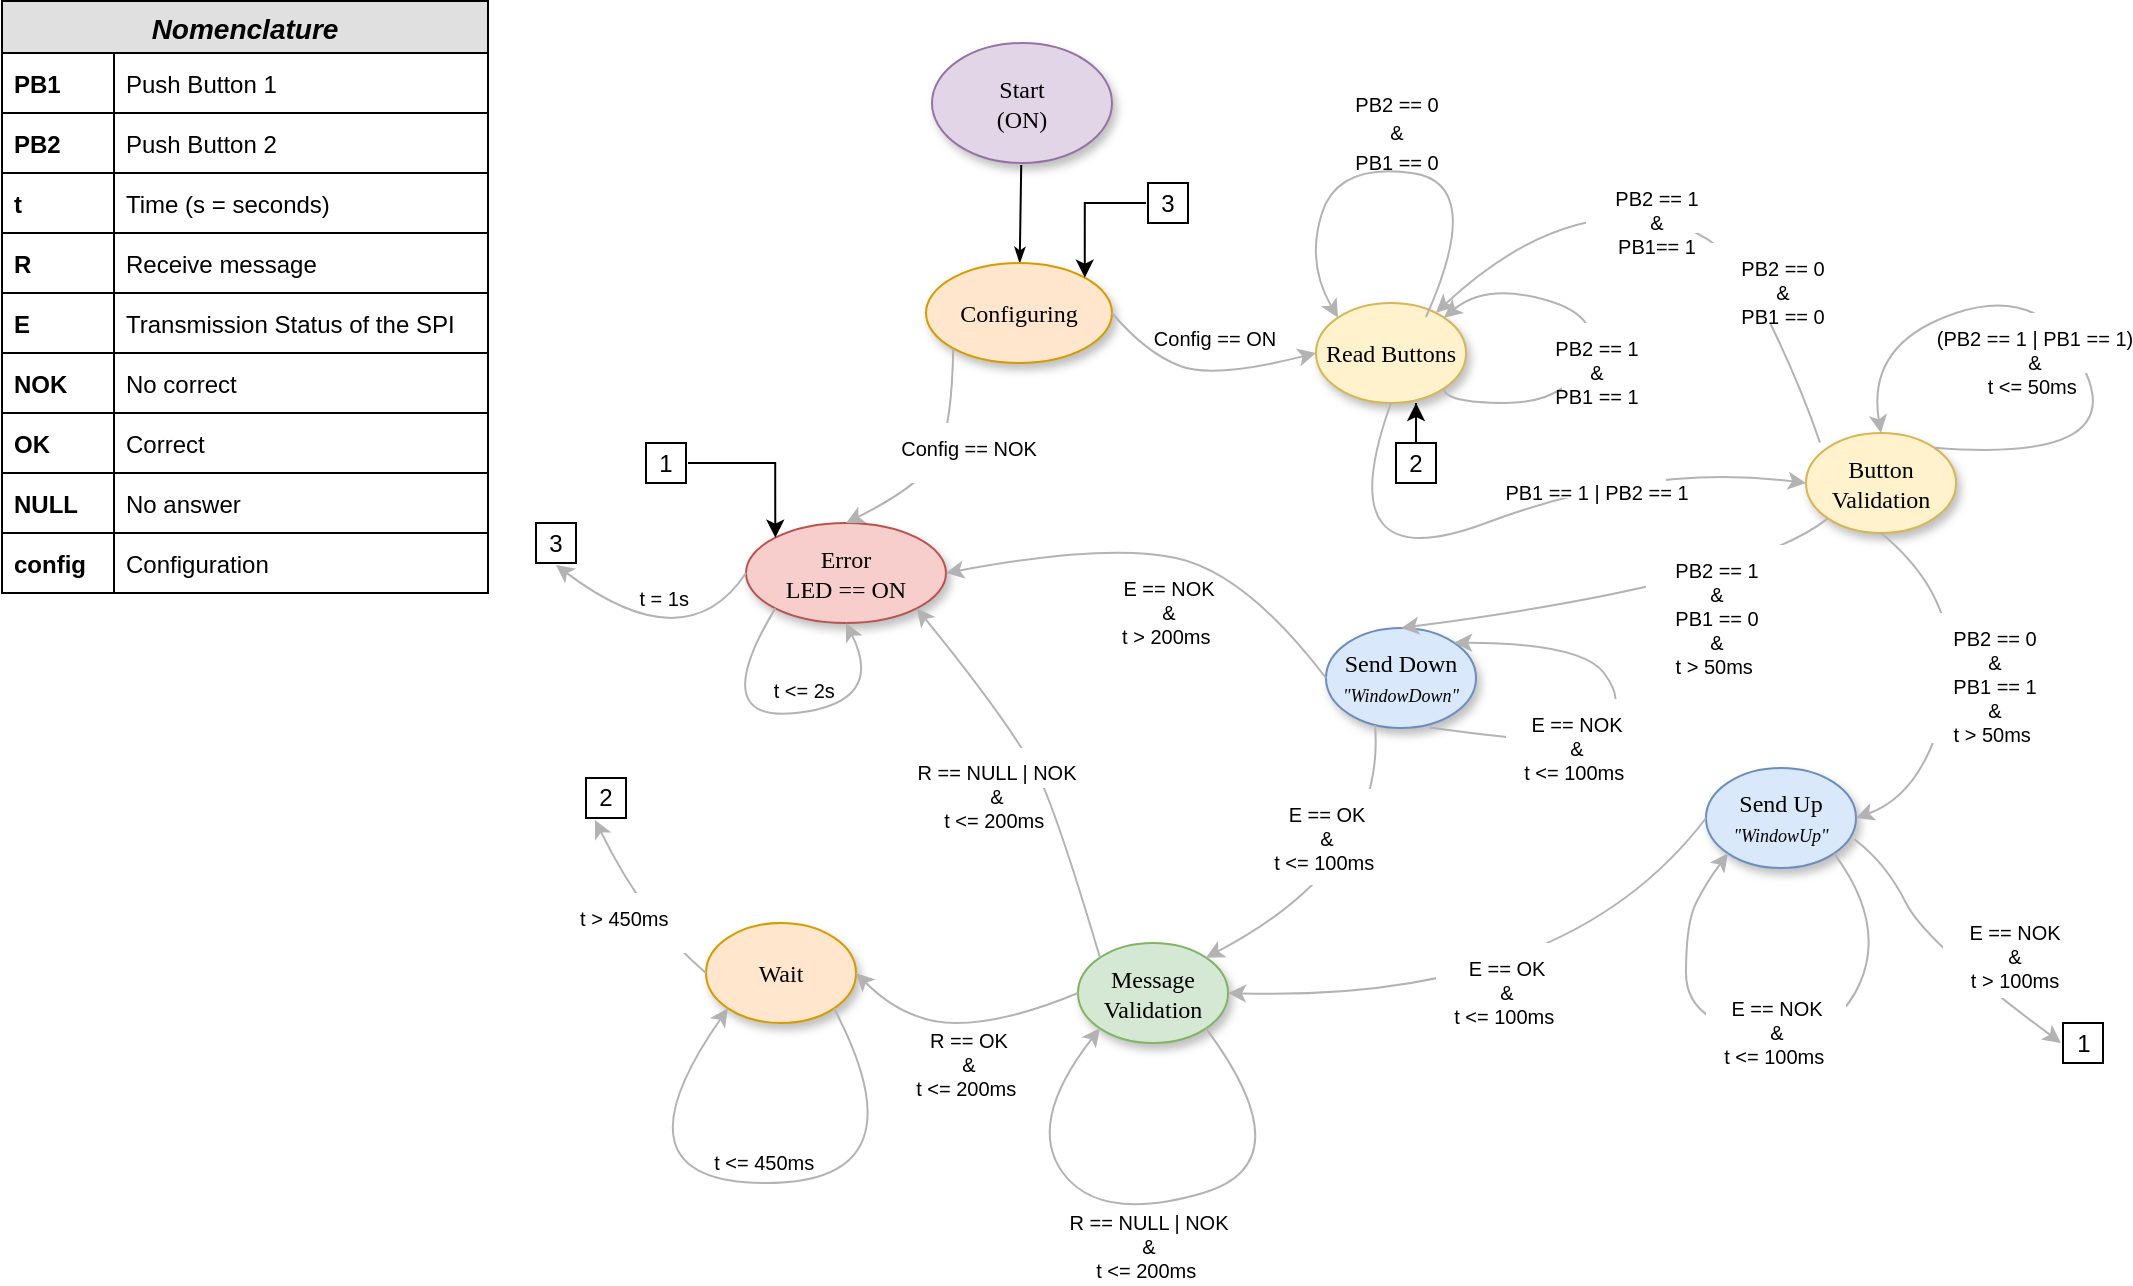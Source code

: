 <mxfile version="12.3.9" type="device" pages="4"><diagram name="Master" id="42789a77-a242-8287-6e28-9cd8cfd52e62"><mxGraphModel dx="1024" dy="534" grid="1" gridSize="10" guides="1" tooltips="1" connect="1" arrows="1" fold="1" page="1" pageScale="1" pageWidth="1100" pageHeight="700" background="#ffffff" math="0" shadow="0"><root><mxCell id="0"/><mxCell id="1" parent="0"/><mxCell id="1ea317790d2ca983-12" style="edgeStyle=none;rounded=1;html=1;labelBackgroundColor=none;startArrow=none;startFill=0;startSize=5;endArrow=classicThin;endFill=1;endSize=5;jettySize=auto;orthogonalLoop=1;strokeColor=#000000;strokeWidth=1;fontFamily=Verdana;fontSize=12" parent="1" source="1ea317790d2ca983-1" target="1ea317790d2ca983-2" edge="1"><mxGeometry relative="1" as="geometry"/></mxCell><mxCell id="1ea317790d2ca983-1" value="Start&lt;br&gt;(ON)" style="ellipse;whiteSpace=wrap;html=1;rounded=0;shadow=1;comic=0;labelBackgroundColor=none;strokeWidth=1;fontFamily=Verdana;fontSize=12;align=center;perimeterSpacing=1;fillColor=#e1d5e7;strokeColor=#9673a6;" parent="1" vertex="1"><mxGeometry x="475" y="42.5" width="90" height="60" as="geometry"/></mxCell><mxCell id="1ea317790d2ca983-2" value="Configuring" style="ellipse;whiteSpace=wrap;html=1;rounded=0;shadow=1;comic=0;labelBackgroundColor=none;strokeWidth=1;fontFamily=Verdana;fontSize=12;align=center;fillColor=#ffe6cc;strokeColor=#d79b00;" parent="1" vertex="1"><mxGeometry x="472" y="152.5" width="93" height="50" as="geometry"/></mxCell><mxCell id="1ea317790d2ca983-3" value="&lt;span&gt;Message Validation&lt;/span&gt;" style="ellipse;whiteSpace=wrap;html=1;rounded=0;shadow=1;comic=0;labelBackgroundColor=none;strokeWidth=1;fontFamily=Verdana;fontSize=12;align=center;fillColor=#d5e8d4;strokeColor=#82b366;" parent="1" vertex="1"><mxGeometry x="548" y="492.5" width="75" height="50" as="geometry"/></mxCell><mxCell id="1ea317790d2ca983-4" value="Send Down&lt;br&gt;&lt;i style=&quot;font-size: 9px&quot;&gt;&quot;WindowDown&quot;&lt;/i&gt;" style="ellipse;whiteSpace=wrap;html=1;rounded=0;shadow=1;comic=0;labelBackgroundColor=none;strokeWidth=1;fontFamily=Verdana;fontSize=12;align=center;fillColor=#dae8fc;strokeColor=#6c8ebf;" parent="1" vertex="1"><mxGeometry x="672" y="335" width="75" height="50" as="geometry"/></mxCell><mxCell id="1ea317790d2ca983-5" value="Send Up&lt;br&gt;&lt;font style=&quot;font-size: 9px&quot;&gt;&lt;i&gt;&quot;WindowUp&quot;&lt;/i&gt;&lt;/font&gt;" style="ellipse;whiteSpace=wrap;html=1;rounded=0;shadow=1;comic=0;labelBackgroundColor=none;strokeWidth=1;fontFamily=Verdana;fontSize=12;align=center;fillColor=#dae8fc;strokeColor=#6c8ebf;" parent="1" vertex="1"><mxGeometry x="862" y="405" width="75" height="50" as="geometry"/></mxCell><mxCell id="1ea317790d2ca983-6" value="Read Buttons" style="ellipse;whiteSpace=wrap;html=1;rounded=0;shadow=1;comic=0;labelBackgroundColor=none;strokeWidth=1;fontFamily=Verdana;fontSize=12;align=center;fillColor=#fff2cc;strokeColor=#d6b656;" parent="1" vertex="1"><mxGeometry x="667" y="172.5" width="75" height="50" as="geometry"/></mxCell><mxCell id="1ea317790d2ca983-7" value="Error&lt;br&gt;LED == ON" style="ellipse;whiteSpace=wrap;html=1;rounded=0;shadow=1;comic=0;labelBackgroundColor=none;strokeWidth=1;fontFamily=Verdana;fontSize=12;align=center;fillColor=#f8cecc;strokeColor=#b85450;" parent="1" vertex="1"><mxGeometry x="382" y="282.5" width="100" height="50" as="geometry"/></mxCell><mxCell id="1ea317790d2ca983-8" value="Button Validation" style="ellipse;whiteSpace=wrap;html=1;rounded=0;shadow=1;comic=0;labelBackgroundColor=none;strokeWidth=1;fontFamily=Verdana;fontSize=12;align=center;fillColor=#fff2cc;strokeColor=#d6b656;" parent="1" vertex="1"><mxGeometry x="912" y="237.5" width="75" height="50" as="geometry"/></mxCell><mxCell id="Fw9vB_BqnEXakWkiRCQY-5" style="edgeStyle=orthogonalEdgeStyle;rounded=0;orthogonalLoop=1;jettySize=auto;html=1;entryX=1;entryY=0;entryDx=0;entryDy=0;strokeColor=#000000;fontColor=#B3B3B3;" parent="1" source="Fw9vB_BqnEXakWkiRCQY-2" target="1ea317790d2ca983-2" edge="1"><mxGeometry relative="1" as="geometry"/></mxCell><mxCell id="Fw9vB_BqnEXakWkiRCQY-2" value="3" style="text;html=1;strokeColor=#000000;fillColor=#ffffff;align=center;verticalAlign=middle;whiteSpace=wrap;rounded=0;fontFamily=Helvetica;fontSize=12;fontColor=#000000;perimeterSpacing=1;" parent="1" vertex="1"><mxGeometry x="583" y="112.5" width="20" height="20" as="geometry"/></mxCell><mxCell id="Fw9vB_BqnEXakWkiRCQY-7" value="" style="curved=1;endArrow=classic;html=1;strokeColor=#B3B3B3;exitX=1;exitY=1;exitDx=0;exitDy=0;entryX=1;entryY=0;entryDx=0;entryDy=0;" parent="1" source="1ea317790d2ca983-6" target="1ea317790d2ca983-6" edge="1"><mxGeometry width="50" height="50" relative="1" as="geometry"><mxPoint x="652" y="342.5" as="sourcePoint"/><mxPoint x="702" y="292.5" as="targetPoint"/><Array as="points"><mxPoint x="731" y="222.5"/><mxPoint x="792" y="222.5"/><mxPoint x="812" y="179.5"/><mxPoint x="752" y="162.5"/></Array></mxGeometry></mxCell><mxCell id="Fw9vB_BqnEXakWkiRCQY-9" value="PB2 == 1&lt;br&gt;&lt;div style=&quot;&quot;&gt;&lt;span&gt;&amp;amp;&lt;/span&gt;&lt;/div&gt;PB1 == 1" style="text;html=1;fontSize=10;fillColor=#ffffff;align=center;" parent="1" vertex="1"><mxGeometry x="790" y="182.5" width="34" height="35" as="geometry"/></mxCell><mxCell id="Fw9vB_BqnEXakWkiRCQY-11" value="" style="curved=1;endArrow=classic;html=1;strokeColor=#B3B3B3;entryX=0;entryY=0;entryDx=0;entryDy=0;" parent="1" target="1ea317790d2ca983-6" edge="1"><mxGeometry width="50" height="50" relative="1" as="geometry"><mxPoint x="722" y="179.5" as="sourcePoint"/><mxPoint x="568.5" y="252.5" as="targetPoint"/><Array as="points"><mxPoint x="752" y="112.5"/><mxPoint x="678" y="102.5"/><mxPoint x="662" y="152.5"/></Array></mxGeometry></mxCell><mxCell id="Fw9vB_BqnEXakWkiRCQY-13" value="&lt;font style=&quot;font-size: 10px&quot;&gt;PB2 == 0&lt;br&gt;&lt;span style=&quot;&quot;&gt;&amp;amp;&lt;/span&gt;&lt;br&gt;PB1 == 0&lt;/font&gt;" style="text;html=1;resizable=0;points=[];autosize=1;align=center;verticalAlign=top;spacingTop=-4;" parent="1" vertex="1"><mxGeometry x="677" y="62.5" width="60" height="50" as="geometry"/></mxCell><mxCell id="Fw9vB_BqnEXakWkiRCQY-17" style="edgeStyle=orthogonalEdgeStyle;rounded=0;orthogonalLoop=1;jettySize=auto;html=1;entryX=0.667;entryY=1;entryDx=0;entryDy=0;entryPerimeter=0;strokeColor=#000000;fontSize=10;fontColor=#000000;" parent="1" source="Fw9vB_BqnEXakWkiRCQY-14" target="1ea317790d2ca983-6" edge="1"><mxGeometry relative="1" as="geometry"/></mxCell><mxCell id="Fw9vB_BqnEXakWkiRCQY-14" value="2" style="text;html=1;strokeColor=#000000;fillColor=#ffffff;align=center;verticalAlign=middle;whiteSpace=wrap;rounded=0;fontFamily=Helvetica;fontSize=12;fontColor=#000000;perimeterSpacing=1;" parent="1" vertex="1"><mxGeometry x="707" y="242.5" width="20" height="20" as="geometry"/></mxCell><mxCell id="Fw9vB_BqnEXakWkiRCQY-21" value="" style="curved=1;endArrow=classic;html=1;strokeColor=#B3B3B3;fontSize=10;fontColor=#B3B3B3;exitX=0;exitY=0;exitDx=0;exitDy=0;entryX=1;entryY=0;entryDx=0;entryDy=0;" parent="1" edge="1"><mxGeometry width="50" height="50" relative="1" as="geometry"><mxPoint x="918.983" y="242.322" as="sourcePoint"/><mxPoint x="727.017" y="177.322" as="targetPoint"/><Array as="points"><mxPoint x="908" y="210"/><mxPoint x="868" y="130"/><mxPoint x="778" y="130"/></Array></mxGeometry></mxCell><mxCell id="Fw9vB_BqnEXakWkiRCQY-22" value="PB2 == 1&lt;br style=&quot;font-size: 10px&quot;&gt;&amp;amp;&lt;br&gt;PB1== 1" style="text;html=1;fontSize=10;align=center;fillColor=#ffffff;" parent="1" vertex="1"><mxGeometry x="802" y="107.5" width="70" height="30" as="geometry"/></mxCell><mxCell id="Fw9vB_BqnEXakWkiRCQY-23" value="PB2 == 0&lt;br style=&quot;font-size: 10px&quot;&gt;&amp;amp;&lt;br&gt;PB1 == 0" style="text;html=1;fontSize=10;align=center;fillColor=#ffffff;" parent="1" vertex="1"><mxGeometry x="864.5" y="142.5" width="70" height="40" as="geometry"/></mxCell><mxCell id="Fw9vB_BqnEXakWkiRCQY-27" value="" style="curved=1;endArrow=classic;html=1;strokeColor=#B3B3B3;fontSize=10;fontColor=#B3B3B3;exitX=0.5;exitY=1;exitDx=0;exitDy=0;entryX=1;entryY=0.5;entryDx=0;entryDy=0;" parent="1" source="1ea317790d2ca983-8" target="1ea317790d2ca983-5" edge="1"><mxGeometry width="50" height="50" relative="1" as="geometry"><mxPoint x="937" y="402.5" as="sourcePoint"/><mxPoint x="987" y="352.5" as="targetPoint"/><Array as="points"><mxPoint x="992" y="322.5"/><mxPoint x="972" y="417.5"/></Array></mxGeometry></mxCell><mxCell id="Fw9vB_BqnEXakWkiRCQY-28" value="" style="curved=1;endArrow=classic;html=1;strokeColor=#B3B3B3;fontSize=10;fontColor=#B3B3B3;exitX=1;exitY=0;exitDx=0;exitDy=0;entryX=0.5;entryY=0;entryDx=0;entryDy=0;" parent="1" source="1ea317790d2ca983-8" target="1ea317790d2ca983-8" edge="1"><mxGeometry width="50" height="50" relative="1" as="geometry"><mxPoint x="1002" y="242.5" as="sourcePoint"/><mxPoint x="1052" y="192.5" as="targetPoint"/><Array as="points"><mxPoint x="1072" y="252.5"/><mxPoint x="1032" y="162.5"/><mxPoint x="942" y="192.5"/></Array></mxGeometry></mxCell><mxCell id="Fw9vB_BqnEXakWkiRCQY-29" value="(PB2 == 1 | PB1 == 1)&lt;br&gt;&amp;amp;&lt;br&gt;t &amp;lt;= 50ms&amp;nbsp;" style="text;html=1;fontSize=10;align=center;fillColor=#ffffff;" parent="1" vertex="1"><mxGeometry x="990.5" y="177.5" width="70" height="30" as="geometry"/></mxCell><mxCell id="Fw9vB_BqnEXakWkiRCQY-31" value="" style="curved=1;endArrow=classic;html=1;strokeColor=#B3B3B3;fontSize=10;fontColor=#B3B3B3;exitX=0;exitY=0.5;exitDx=0;exitDy=0;entryX=1;entryY=0.5;entryDx=0;entryDy=0;" parent="1" source="1ea317790d2ca983-5" target="1ea317790d2ca983-3" edge="1"><mxGeometry width="50" height="50" relative="1" as="geometry"><mxPoint x="762" y="492.5" as="sourcePoint"/><mxPoint x="812" y="442.5" as="targetPoint"/><Array as="points"><mxPoint x="792" y="522.5"/></Array></mxGeometry></mxCell><mxCell id="Fw9vB_BqnEXakWkiRCQY-36" value="PB2 == 0&lt;br&gt;&amp;amp;&lt;br&gt;PB1 == 1&lt;br&gt;&amp;amp;&lt;br&gt;t &amp;gt; 50ms&amp;nbsp;" style="text;html=1;fontSize=10;align=center;fillColor=#ffffff;" parent="1" vertex="1"><mxGeometry x="971" y="327.5" width="70" height="65" as="geometry"/></mxCell><mxCell id="Fw9vB_BqnEXakWkiRCQY-40" value="" style="curved=1;endArrow=classic;html=1;strokeColor=#B3B3B3;fontSize=10;fontColor=#B3B3B3;exitX=1;exitY=1;exitDx=0;exitDy=0;entryX=0;entryY=1;entryDx=0;entryDy=0;" parent="1" source="1ea317790d2ca983-5" target="1ea317790d2ca983-5" edge="1"><mxGeometry width="50" height="50" relative="1" as="geometry"><mxPoint x="937" y="507.5" as="sourcePoint"/><mxPoint x="987" y="457.5" as="targetPoint"/><Array as="points"><mxPoint x="952" y="482.5"/><mxPoint x="926" y="542.5"/><mxPoint x="852" y="532.5"/><mxPoint x="852" y="482.5"/><mxPoint x="862" y="462.5"/></Array></mxGeometry></mxCell><mxCell id="Fw9vB_BqnEXakWkiRCQY-41" value="E == NOK&lt;br&gt;&amp;amp;&lt;br&gt;t &amp;lt;= 100ms&amp;nbsp;" style="text;html=1;fontSize=10;align=center;fillColor=#ffffff;" parent="1" vertex="1"><mxGeometry x="862" y="512.5" width="70" height="30" as="geometry"/></mxCell><mxCell id="Fw9vB_BqnEXakWkiRCQY-44" value="1" style="text;html=1;strokeColor=#000000;fillColor=#ffffff;align=center;verticalAlign=middle;whiteSpace=wrap;rounded=0;fontFamily=Helvetica;fontSize=12;fontColor=#000000;perimeterSpacing=1;" parent="1" vertex="1"><mxGeometry x="1040.5" y="532.5" width="20" height="20" as="geometry"/></mxCell><mxCell id="Fw9vB_BqnEXakWkiRCQY-45" value="" style="curved=1;endArrow=classic;html=1;strokeColor=#B3B3B3;fontSize=10;fontColor=#B3B3B3;exitX=0.989;exitY=0.713;exitDx=0;exitDy=0;exitPerimeter=0;entryX=0;entryY=0.5;entryDx=0;entryDy=0;" parent="1" source="1ea317790d2ca983-5" target="Fw9vB_BqnEXakWkiRCQY-44" edge="1"><mxGeometry width="50" height="50" relative="1" as="geometry"><mxPoint x="942" y="552.5" as="sourcePoint"/><mxPoint x="992" y="502.5" as="targetPoint"/><Array as="points"><mxPoint x="952" y="452.5"/><mxPoint x="972" y="492.5"/></Array></mxGeometry></mxCell><mxCell id="Fw9vB_BqnEXakWkiRCQY-49" value="E == NOK&lt;br&gt;&amp;amp;&lt;br&gt;t &amp;gt; 100ms" style="text;html=1;fontSize=10;align=center;fillColor=#ffffff;" parent="1" vertex="1"><mxGeometry x="980.5" y="475" width="70" height="45" as="geometry"/></mxCell><mxCell id="Fw9vB_BqnEXakWkiRCQY-53" value="E == OK&lt;br&gt;&amp;amp;&lt;br&gt;t &amp;lt;= 100ms&amp;nbsp;" style="text;html=1;fontSize=10;align=center;fillColor=#ffffff;" parent="1" vertex="1"><mxGeometry x="727" y="492.5" width="70" height="44" as="geometry"/></mxCell><mxCell id="Fw9vB_BqnEXakWkiRCQY-55" value="" style="curved=1;endArrow=classic;html=1;strokeColor=#B3B3B3;fontSize=10;fontColor=#B3B3B3;exitX=1;exitY=1;exitDx=0;exitDy=0;entryX=0;entryY=1;entryDx=0;entryDy=0;" parent="1" source="1ea317790d2ca983-3" target="1ea317790d2ca983-3" edge="1"><mxGeometry width="50" height="50" relative="1" as="geometry"><mxPoint x="503" y="607.5" as="sourcePoint"/><mxPoint x="553" y="557.5" as="targetPoint"/><Array as="points"><mxPoint x="662" y="602.5"/><mxPoint x="559" y="632.5"/><mxPoint x="522" y="582.5"/></Array></mxGeometry></mxCell><mxCell id="Fw9vB_BqnEXakWkiRCQY-59" value="R == NULL | NOK&lt;br&gt;&amp;amp;&lt;br&gt;t &amp;lt;= 200ms&amp;nbsp;" style="text;html=1;fontSize=10;align=center;" parent="1" vertex="1"><mxGeometry x="548" y="620" width="70" height="35" as="geometry"/></mxCell><mxCell id="Fw9vB_BqnEXakWkiRCQY-60" value="" style="curved=1;endArrow=classic;html=1;strokeColor=#B3B3B3;fontSize=10;fontColor=#B3B3B3;exitX=0.691;exitY=0.994;exitDx=0;exitDy=0;entryX=1;entryY=0;entryDx=0;entryDy=0;exitPerimeter=0;" parent="1" source="1ea317790d2ca983-4" target="1ea317790d2ca983-4" edge="1"><mxGeometry width="50" height="50" relative="1" as="geometry"><mxPoint x="782" y="370" as="sourcePoint"/><mxPoint x="808.773" y="327.495" as="targetPoint"/><Array as="points"><mxPoint x="799.5" y="395"/><mxPoint x="802" y="384.5"/><mxPoint x="822" y="372.5"/><mxPoint x="800" y="342.5"/></Array></mxGeometry></mxCell><mxCell id="Fw9vB_BqnEXakWkiRCQY-61" value="" style="curved=1;endArrow=classic;html=1;strokeColor=#B3B3B3;fontSize=10;fontColor=#B3B3B3;exitX=0.327;exitY=0.97;exitDx=0;exitDy=0;entryX=1;entryY=0;entryDx=0;entryDy=0;exitPerimeter=0;" parent="1" source="1ea317790d2ca983-4" target="1ea317790d2ca983-3" edge="1"><mxGeometry width="50" height="50" relative="1" as="geometry"><mxPoint x="741.525" y="366" as="sourcePoint"/><mxPoint x="641" y="337.5" as="targetPoint"/><Array as="points"><mxPoint x="702" y="452.5"/></Array></mxGeometry></mxCell><mxCell id="Fw9vB_BqnEXakWkiRCQY-64" value="E == OK&lt;br&gt;&amp;amp;&lt;br&gt;t &amp;lt;= 100ms&amp;nbsp;" style="text;html=1;fontSize=10;align=center;fillColor=#ffffff;" parent="1" vertex="1"><mxGeometry x="637" y="415.5" width="70" height="48" as="geometry"/></mxCell><mxCell id="Fw9vB_BqnEXakWkiRCQY-68" value="" style="curved=1;endArrow=classic;html=1;strokeColor=#B3B3B3;fontSize=10;fontColor=#B3B3B3;exitX=0;exitY=1;exitDx=0;exitDy=0;entryX=0.5;entryY=0;entryDx=0;entryDy=0;" parent="1" source="1ea317790d2ca983-8" target="1ea317790d2ca983-4" edge="1"><mxGeometry width="50" height="50" relative="1" as="geometry"><mxPoint x="502" y="682.5" as="sourcePoint"/><mxPoint x="552" y="632.5" as="targetPoint"/><Array as="points"><mxPoint x="882" y="312.5"/></Array></mxGeometry></mxCell><mxCell id="Fw9vB_BqnEXakWkiRCQY-72" value="PB2 == 1&lt;br style=&quot;font-size: 10px;&quot;&gt;&amp;amp;&lt;br style=&quot;font-size: 10px;&quot;&gt;PB1 == 0&lt;br style=&quot;font-size: 10px;&quot;&gt;&amp;amp;&lt;br style=&quot;font-size: 10px;&quot;&gt;t &amp;gt; 50ms&amp;nbsp;" style="text;html=1;fontSize=10;align=center;fillColor=#ffffff;" parent="1" vertex="1"><mxGeometry x="832" y="293.5" width="70" height="60" as="geometry"/></mxCell><mxCell id="Fw9vB_BqnEXakWkiRCQY-73" value="E == NOK&lt;br&gt;&amp;amp;&lt;br&gt;t &amp;lt;= 100ms&amp;nbsp;" style="text;html=1;fontSize=10;align=center;fillColor=#ffffff;" parent="1" vertex="1"><mxGeometry x="762" y="370.5" width="70" height="49" as="geometry"/></mxCell><mxCell id="Fw9vB_BqnEXakWkiRCQY-76" value="Wait" style="ellipse;whiteSpace=wrap;html=1;rounded=0;shadow=1;comic=0;labelBackgroundColor=none;strokeWidth=1;fontFamily=Verdana;fontSize=12;align=center;fillColor=#ffe6cc;strokeColor=#d79b00;" parent="1" vertex="1"><mxGeometry x="362" y="482.5" width="75" height="50" as="geometry"/></mxCell><mxCell id="Fw9vB_BqnEXakWkiRCQY-80" value="R == OK&lt;br&gt;&amp;amp;&lt;br&gt;t &amp;lt;= 200ms&amp;nbsp;" style="text;html=1;fontSize=10;align=center;fillColor=#ffffff;" parent="1" vertex="1"><mxGeometry x="457.5" y="528.5" width="70" height="30" as="geometry"/></mxCell><mxCell id="Fw9vB_BqnEXakWkiRCQY-81" value="" style="curved=1;endArrow=classic;html=1;strokeColor=#B3B3B3;fontSize=10;fontColor=#B3B3B3;exitX=0;exitY=0.5;exitDx=0;exitDy=0;entryX=1;entryY=0.5;entryDx=0;entryDy=0;" parent="1" source="1ea317790d2ca983-3" target="Fw9vB_BqnEXakWkiRCQY-76" edge="1"><mxGeometry width="50" height="50" relative="1" as="geometry"><mxPoint x="392" y="682.5" as="sourcePoint"/><mxPoint x="442" y="632.5" as="targetPoint"/><Array as="points"><mxPoint x="512" y="532.5"/><mxPoint x="462" y="532.5"/></Array></mxGeometry></mxCell><mxCell id="Fw9vB_BqnEXakWkiRCQY-84" value="" style="curved=1;endArrow=classic;html=1;strokeColor=#B3B3B3;fontSize=10;fontColor=#B3B3B3;exitX=1;exitY=1;exitDx=0;exitDy=0;entryX=0;entryY=1;entryDx=0;entryDy=0;" parent="1" source="Fw9vB_BqnEXakWkiRCQY-76" target="Fw9vB_BqnEXakWkiRCQY-76" edge="1"><mxGeometry width="50" height="50" relative="1" as="geometry"><mxPoint x="232" y="682.5" as="sourcePoint"/><mxPoint x="282" y="632.5" as="targetPoint"/><Array as="points"><mxPoint x="472" y="612.5"/><mxPoint x="312" y="612.5"/></Array></mxGeometry></mxCell><mxCell id="Fw9vB_BqnEXakWkiRCQY-85" value="t &amp;lt;= 450ms&amp;nbsp;" style="text;html=1;fontSize=10;align=center;" parent="1" vertex="1"><mxGeometry x="357" y="590" width="70" height="30" as="geometry"/></mxCell><mxCell id="Fw9vB_BqnEXakWkiRCQY-88" value="" style="curved=1;endArrow=classic;html=1;strokeColor=#B3B3B3;fontSize=10;fontColor=#B3B3B3;exitX=0;exitY=0;exitDx=0;exitDy=0;entryX=1;entryY=1;entryDx=0;entryDy=0;" parent="1" source="1ea317790d2ca983-3" target="1ea317790d2ca983-7" edge="1"><mxGeometry width="50" height="50" relative="1" as="geometry"><mxPoint x="342" y="712.5" as="sourcePoint"/><mxPoint x="392" y="662.5" as="targetPoint"/><Array as="points"><mxPoint x="542" y="442.5"/><mxPoint x="522" y="392.5"/></Array></mxGeometry></mxCell><mxCell id="Fw9vB_BqnEXakWkiRCQY-89" value="R == NULL | NOK&lt;br&gt;&amp;amp;&lt;br&gt;t &amp;lt;= 200ms&amp;nbsp;" style="text;html=1;fontSize=10;align=center;fillColor=#ffffff;" parent="1" vertex="1"><mxGeometry x="472" y="395" width="70" height="20" as="geometry"/></mxCell><mxCell id="Fw9vB_BqnEXakWkiRCQY-92" value="" style="curved=1;endArrow=classic;html=1;strokeColor=#B3B3B3;fontSize=10;fontColor=#B3B3B3;exitX=0;exitY=0.5;exitDx=0;exitDy=0;entryX=1;entryY=0.5;entryDx=0;entryDy=0;" parent="1" source="1ea317790d2ca983-4" target="1ea317790d2ca983-7" edge="1"><mxGeometry width="50" height="50" relative="1" as="geometry"><mxPoint x="342" y="712.5" as="sourcePoint"/><mxPoint x="392" y="662.5" as="targetPoint"/><Array as="points"><mxPoint x="632" y="307.5"/><mxPoint x="562" y="292.5"/></Array></mxGeometry></mxCell><mxCell id="Fw9vB_BqnEXakWkiRCQY-93" value="E == NOK&lt;br&gt;&amp;amp;&lt;br&gt;t &amp;gt; 200ms&amp;nbsp;" style="text;html=1;fontSize=10;align=center;" parent="1" vertex="1"><mxGeometry x="558" y="302.5" width="70" height="30" as="geometry"/></mxCell><mxCell id="Fw9vB_BqnEXakWkiRCQY-94" value="2" style="text;html=1;strokeColor=#000000;fillColor=#ffffff;align=center;verticalAlign=middle;whiteSpace=wrap;rounded=0;fontFamily=Helvetica;fontSize=12;fontColor=#000000;perimeterSpacing=1;" parent="1" vertex="1"><mxGeometry x="302" y="410" width="20" height="20" as="geometry"/></mxCell><mxCell id="Fw9vB_BqnEXakWkiRCQY-95" value="" style="curved=1;endArrow=classic;html=1;strokeColor=#B3B3B3;fontSize=10;fontColor=#B3B3B3;exitX=0;exitY=0.5;exitDx=0;exitDy=0;entryX=0.25;entryY=1;entryDx=0;entryDy=0;" parent="1" source="Fw9vB_BqnEXakWkiRCQY-76" target="Fw9vB_BqnEXakWkiRCQY-94" edge="1"><mxGeometry width="50" height="50" relative="1" as="geometry"><mxPoint x="322" y="712.5" as="sourcePoint"/><mxPoint x="372" y="662.5" as="targetPoint"/><Array as="points"><mxPoint x="332" y="482.5"/></Array></mxGeometry></mxCell><mxCell id="Fw9vB_BqnEXakWkiRCQY-97" value="t &amp;gt; 450ms&amp;nbsp;" style="text;html=1;fontSize=10;align=center;fillColor=#ffffff;" parent="1" vertex="1"><mxGeometry x="287" y="467.5" width="70" height="30" as="geometry"/></mxCell><mxCell id="Fw9vB_BqnEXakWkiRCQY-101" value="3" style="text;html=1;strokeColor=#000000;fillColor=#ffffff;align=center;verticalAlign=middle;whiteSpace=wrap;rounded=0;fontFamily=Helvetica;fontSize=12;fontColor=#000000;perimeterSpacing=1;" parent="1" vertex="1"><mxGeometry x="277" y="282.5" width="20" height="20" as="geometry"/></mxCell><mxCell id="Fw9vB_BqnEXakWkiRCQY-103" style="edgeStyle=orthogonalEdgeStyle;rounded=0;orthogonalLoop=1;jettySize=auto;html=1;entryX=0;entryY=0;entryDx=0;entryDy=0;strokeColor=#000000;fontSize=10;fontColor=#000000;" parent="1" source="Fw9vB_BqnEXakWkiRCQY-102" target="1ea317790d2ca983-7" edge="1"><mxGeometry relative="1" as="geometry"/></mxCell><mxCell id="Fw9vB_BqnEXakWkiRCQY-102" value="1" style="text;html=1;strokeColor=#000000;fillColor=#ffffff;align=center;verticalAlign=middle;whiteSpace=wrap;rounded=0;fontFamily=Helvetica;fontSize=12;fontColor=#000000;perimeterSpacing=1;" parent="1" vertex="1"><mxGeometry x="332" y="242.5" width="20" height="20" as="geometry"/></mxCell><mxCell id="Fw9vB_BqnEXakWkiRCQY-105" value="" style="curved=1;endArrow=classic;html=1;strokeColor=#B3B3B3;fontSize=10;fontColor=#000000;exitX=0;exitY=1;exitDx=0;exitDy=0;entryX=0.5;entryY=0;entryDx=0;entryDy=0;" parent="1" source="1ea317790d2ca983-2" target="1ea317790d2ca983-7" edge="1"><mxGeometry width="50" height="50" relative="1" as="geometry"><mxPoint x="292" y="712.5" as="sourcePoint"/><mxPoint x="342" y="662.5" as="targetPoint"/><Array as="points"><mxPoint x="485" y="232.5"/><mxPoint x="472" y="262.5"/></Array></mxGeometry></mxCell><mxCell id="Fw9vB_BqnEXakWkiRCQY-106" value="t &amp;lt;= 2s&amp;nbsp;" style="text;html=1;fontSize=10;align=center;" parent="1" vertex="1"><mxGeometry x="377" y="353.5" width="70" height="20" as="geometry"/></mxCell><mxCell id="Fw9vB_BqnEXakWkiRCQY-107" value="" style="curved=1;endArrow=classic;html=1;strokeColor=#B3B3B3;fontSize=10;fontColor=#000000;exitX=0;exitY=1;exitDx=0;exitDy=0;entryX=0.5;entryY=1;entryDx=0;entryDy=0;" parent="1" source="1ea317790d2ca983-7" target="1ea317790d2ca983-7" edge="1"><mxGeometry width="50" height="50" relative="1" as="geometry"><mxPoint x="292" y="712.5" as="sourcePoint"/><mxPoint x="342" y="662.5" as="targetPoint"/><Array as="points"><mxPoint x="362" y="382.5"/><mxPoint x="452" y="372.5"/></Array></mxGeometry></mxCell><mxCell id="Fw9vB_BqnEXakWkiRCQY-109" value="" style="curved=1;endArrow=classic;html=1;strokeColor=#B3B3B3;fontSize=10;fontColor=#000000;exitX=0;exitY=0.5;exitDx=0;exitDy=0;entryX=0.5;entryY=1;entryDx=0;entryDy=0;" parent="1" source="1ea317790d2ca983-7" target="Fw9vB_BqnEXakWkiRCQY-101" edge="1"><mxGeometry width="50" height="50" relative="1" as="geometry"><mxPoint x="292" y="712.5" as="sourcePoint"/><mxPoint x="342" y="662.5" as="targetPoint"/><Array as="points"><mxPoint x="352" y="352.5"/></Array></mxGeometry></mxCell><mxCell id="Fw9vB_BqnEXakWkiRCQY-110" value="t = 1s&amp;nbsp;" style="text;html=1;fontSize=10;align=center;" parent="1" vertex="1"><mxGeometry x="307" y="307.5" width="70" height="20" as="geometry"/></mxCell><mxCell id="Fw9vB_BqnEXakWkiRCQY-123" value="" style="curved=1;endArrow=classic;html=1;strokeColor=#B3B3B3;fontSize=10;fontColor=#000000;entryX=0;entryY=0.5;entryDx=0;entryDy=0;exitX=0.5;exitY=1;exitDx=0;exitDy=0;" parent="1" source="1ea317790d2ca983-6" target="1ea317790d2ca983-8" edge="1"><mxGeometry width="50" height="50" relative="1" as="geometry"><mxPoint x="282" y="692.5" as="sourcePoint"/><mxPoint x="332" y="642.5" as="targetPoint"/><Array as="points"><mxPoint x="672" y="312.5"/><mxPoint x="832" y="252.5"/></Array></mxGeometry></mxCell><mxCell id="Fw9vB_BqnEXakWkiRCQY-124" value="PB1 == 1 | PB2 == 1" style="text;html=1;fontSize=10;fillColor=#ffffff;align=center;" parent="1" vertex="1"><mxGeometry x="772" y="255" width="70" height="15" as="geometry"/></mxCell><mxCell id="Fw9vB_BqnEXakWkiRCQY-127" value="" style="curved=1;endArrow=classic;html=1;strokeColor=#B3B3B3;fontSize=10;fontColor=#000000;entryX=0;entryY=0.5;entryDx=0;entryDy=0;exitX=1;exitY=0.5;exitDx=0;exitDy=0;" parent="1" source="1ea317790d2ca983-2" target="1ea317790d2ca983-6" edge="1"><mxGeometry width="50" height="50" relative="1" as="geometry"><mxPoint x="585.5" y="260" as="sourcePoint"/><mxPoint x="635.5" y="210" as="targetPoint"/><Array as="points"><mxPoint x="582" y="197.5"/><mxPoint x="616" y="210.5"/></Array></mxGeometry></mxCell><mxCell id="Fw9vB_BqnEXakWkiRCQY-128" value="Config == ON" style="text;html=1;fontSize=10;align=center;" parent="1" vertex="1"><mxGeometry x="581" y="177.5" width="70" height="30" as="geometry"/></mxCell><mxCell id="Fw9vB_BqnEXakWkiRCQY-129" value="Config == NOK" style="text;html=1;fontSize=10;align=center;fillColor=#ffffff;" parent="1" vertex="1"><mxGeometry x="457.5" y="232.5" width="70" height="30" as="geometry"/></mxCell><mxCell id="FIUoEsZyykuE2RsE9A6U-21" value="Nomenclature" style="swimlane;fontStyle=3;childLayout=stackLayout;horizontal=1;startSize=26;fillColor=#e0e0e0;horizontalStack=0;resizeParent=1;resizeParentMax=0;resizeLast=0;collapsible=1;marginBottom=0;swimlaneFillColor=#ffffff;align=center;fontSize=14;" parent="1" vertex="1"><mxGeometry x="10" y="21.5" width="243" height="296" as="geometry"/></mxCell><mxCell id="FIUoEsZyykuE2RsE9A6U-30" value="Push Button 1" style="shape=partialRectangle;top=0;left=0;right=0;bottom=1;align=left;verticalAlign=middle;fillColor=none;spacingLeft=60;spacingRight=4;overflow=hidden;rotatable=0;points=[[0,0.5],[1,0.5]];portConstraint=eastwest;dropTarget=0;fontStyle=0;fontSize=12;" parent="FIUoEsZyykuE2RsE9A6U-21" vertex="1"><mxGeometry y="26" width="243" height="30" as="geometry"/></mxCell><mxCell id="FIUoEsZyykuE2RsE9A6U-31" value="PB1" style="shape=partialRectangle;fontStyle=1;top=0;left=0;bottom=0;fillColor=none;align=left;verticalAlign=middle;spacingLeft=4;spacingRight=4;overflow=hidden;rotatable=0;points=[];portConstraint=eastwest;part=1;fontSize=12;" parent="FIUoEsZyykuE2RsE9A6U-30" vertex="1" connectable="0"><mxGeometry width="56" height="30" as="geometry"/></mxCell><mxCell id="FIUoEsZyykuE2RsE9A6U-32" value="Push Button 2" style="shape=partialRectangle;top=0;left=0;right=0;bottom=1;align=left;verticalAlign=middle;fillColor=none;spacingLeft=60;spacingRight=4;overflow=hidden;rotatable=0;points=[[0,0.5],[1,0.5]];portConstraint=eastwest;dropTarget=0;fontStyle=0;fontSize=12;" parent="FIUoEsZyykuE2RsE9A6U-21" vertex="1"><mxGeometry y="56" width="243" height="30" as="geometry"/></mxCell><mxCell id="FIUoEsZyykuE2RsE9A6U-33" value="PB2" style="shape=partialRectangle;fontStyle=1;top=0;left=0;bottom=0;fillColor=none;align=left;verticalAlign=middle;spacingLeft=4;spacingRight=4;overflow=hidden;rotatable=0;points=[];portConstraint=eastwest;part=1;fontSize=12;" parent="FIUoEsZyykuE2RsE9A6U-32" vertex="1" connectable="0"><mxGeometry width="56" height="30" as="geometry"/></mxCell><mxCell id="FIUoEsZyykuE2RsE9A6U-34" value="Time (s = seconds)" style="shape=partialRectangle;top=0;left=0;right=0;bottom=1;align=left;verticalAlign=middle;fillColor=none;spacingLeft=60;spacingRight=4;overflow=hidden;rotatable=0;points=[[0,0.5],[1,0.5]];portConstraint=eastwest;dropTarget=0;fontStyle=0;fontSize=12;" parent="FIUoEsZyykuE2RsE9A6U-21" vertex="1"><mxGeometry y="86" width="243" height="30" as="geometry"/></mxCell><mxCell id="FIUoEsZyykuE2RsE9A6U-35" value="t" style="shape=partialRectangle;fontStyle=1;top=0;left=0;bottom=0;fillColor=none;align=left;verticalAlign=middle;spacingLeft=4;spacingRight=4;overflow=hidden;rotatable=0;points=[];portConstraint=eastwest;part=1;fontSize=12;" parent="FIUoEsZyykuE2RsE9A6U-34" vertex="1" connectable="0"><mxGeometry width="56" height="30" as="geometry"/></mxCell><mxCell id="FIUoEsZyykuE2RsE9A6U-36" value="Receive message" style="shape=partialRectangle;top=0;left=0;right=0;bottom=1;align=left;verticalAlign=middle;fillColor=none;spacingLeft=60;spacingRight=4;overflow=hidden;rotatable=0;points=[[0,0.5],[1,0.5]];portConstraint=eastwest;dropTarget=0;fontStyle=0;fontSize=12;" parent="FIUoEsZyykuE2RsE9A6U-21" vertex="1"><mxGeometry y="116" width="243" height="30" as="geometry"/></mxCell><mxCell id="FIUoEsZyykuE2RsE9A6U-37" value="R" style="shape=partialRectangle;fontStyle=1;top=0;left=0;bottom=0;fillColor=none;align=left;verticalAlign=middle;spacingLeft=4;spacingRight=4;overflow=hidden;rotatable=0;points=[];portConstraint=eastwest;part=1;fontSize=12;" parent="FIUoEsZyykuE2RsE9A6U-36" vertex="1" connectable="0"><mxGeometry width="56" height="30" as="geometry"/></mxCell><mxCell id="FIUoEsZyykuE2RsE9A6U-38" value="Transmission Status of the SPI " style="shape=partialRectangle;top=0;left=0;right=0;bottom=1;align=left;verticalAlign=middle;fillColor=none;spacingLeft=60;spacingRight=4;overflow=hidden;rotatable=0;points=[[0,0.5],[1,0.5]];portConstraint=eastwest;dropTarget=0;fontStyle=0;fontSize=12;" parent="FIUoEsZyykuE2RsE9A6U-21" vertex="1"><mxGeometry y="146" width="243" height="30" as="geometry"/></mxCell><mxCell id="FIUoEsZyykuE2RsE9A6U-39" value="E" style="shape=partialRectangle;fontStyle=1;top=0;left=0;bottom=0;fillColor=none;align=left;verticalAlign=middle;spacingLeft=4;spacingRight=4;overflow=hidden;rotatable=0;points=[];portConstraint=eastwest;part=1;fontSize=12;" parent="FIUoEsZyykuE2RsE9A6U-38" vertex="1" connectable="0"><mxGeometry width="56" height="30" as="geometry"/></mxCell><mxCell id="FIUoEsZyykuE2RsE9A6U-40" value="No correct" style="shape=partialRectangle;top=0;left=0;right=0;bottom=1;align=left;verticalAlign=middle;fillColor=none;spacingLeft=60;spacingRight=4;overflow=hidden;rotatable=0;points=[[0,0.5],[1,0.5]];portConstraint=eastwest;dropTarget=0;fontStyle=0;fontSize=12;" parent="FIUoEsZyykuE2RsE9A6U-21" vertex="1"><mxGeometry y="176" width="243" height="30" as="geometry"/></mxCell><mxCell id="FIUoEsZyykuE2RsE9A6U-41" value="NOK" style="shape=partialRectangle;fontStyle=1;top=0;left=0;bottom=0;fillColor=none;align=left;verticalAlign=middle;spacingLeft=4;spacingRight=4;overflow=hidden;rotatable=0;points=[];portConstraint=eastwest;part=1;fontSize=12;" parent="FIUoEsZyykuE2RsE9A6U-40" vertex="1" connectable="0"><mxGeometry width="56" height="30" as="geometry"/></mxCell><mxCell id="FIUoEsZyykuE2RsE9A6U-42" value="Correct" style="shape=partialRectangle;top=0;left=0;right=0;bottom=1;align=left;verticalAlign=middle;fillColor=none;spacingLeft=60;spacingRight=4;overflow=hidden;rotatable=0;points=[[0,0.5],[1,0.5]];portConstraint=eastwest;dropTarget=0;fontStyle=0;fontSize=12;" parent="FIUoEsZyykuE2RsE9A6U-21" vertex="1"><mxGeometry y="206" width="243" height="30" as="geometry"/></mxCell><mxCell id="FIUoEsZyykuE2RsE9A6U-43" value="OK" style="shape=partialRectangle;fontStyle=1;top=0;left=0;bottom=0;fillColor=none;align=left;verticalAlign=middle;spacingLeft=4;spacingRight=4;overflow=hidden;rotatable=0;points=[];portConstraint=eastwest;part=1;fontSize=12;" parent="FIUoEsZyykuE2RsE9A6U-42" vertex="1" connectable="0"><mxGeometry width="56" height="30" as="geometry"/></mxCell><mxCell id="FIUoEsZyykuE2RsE9A6U-44" value="No answer" style="shape=partialRectangle;top=0;left=0;right=0;bottom=1;align=left;verticalAlign=middle;fillColor=none;spacingLeft=60;spacingRight=4;overflow=hidden;rotatable=0;points=[[0,0.5],[1,0.5]];portConstraint=eastwest;dropTarget=0;fontStyle=0;fontSize=12;" parent="FIUoEsZyykuE2RsE9A6U-21" vertex="1"><mxGeometry y="236" width="243" height="30" as="geometry"/></mxCell><mxCell id="FIUoEsZyykuE2RsE9A6U-45" value="NULL" style="shape=partialRectangle;fontStyle=1;top=0;left=0;bottom=0;fillColor=none;align=left;verticalAlign=middle;spacingLeft=4;spacingRight=4;overflow=hidden;rotatable=0;points=[];portConstraint=eastwest;part=1;fontSize=12;" parent="FIUoEsZyykuE2RsE9A6U-44" vertex="1" connectable="0"><mxGeometry width="56" height="30" as="geometry"/></mxCell><mxCell id="jI6Q4tMNnl2MhRJMbzih-1" value="Configuration" style="shape=partialRectangle;top=0;left=0;right=0;bottom=1;align=left;verticalAlign=middle;fillColor=none;spacingLeft=60;spacingRight=4;overflow=hidden;rotatable=0;points=[[0,0.5],[1,0.5]];portConstraint=eastwest;dropTarget=0;fontStyle=0;fontSize=12;" parent="FIUoEsZyykuE2RsE9A6U-21" vertex="1"><mxGeometry y="266" width="243" height="30" as="geometry"/></mxCell><mxCell id="jI6Q4tMNnl2MhRJMbzih-2" value="config" style="shape=partialRectangle;fontStyle=1;top=0;left=0;bottom=0;fillColor=none;align=left;verticalAlign=middle;spacingLeft=4;spacingRight=4;overflow=hidden;rotatable=0;points=[];portConstraint=eastwest;part=1;fontSize=12;" parent="jI6Q4tMNnl2MhRJMbzih-1" vertex="1" connectable="0"><mxGeometry width="56" height="30" as="geometry"/></mxCell></root></mxGraphModel></diagram><diagram id="ryzd1tDF9GOLmpDqaa5T" name="Slave"><mxGraphModel dx="1024" dy="534" grid="1" gridSize="10" guides="1" tooltips="1" connect="1" arrows="1" fold="1" page="1" pageScale="1" pageWidth="850" pageHeight="650" background="#ffffff" math="0" shadow="0"><root><mxCell id="ZEHT2UMX6JQqBzf9jMgQ-0"/><mxCell id="ZEHT2UMX6JQqBzf9jMgQ-1" parent="ZEHT2UMX6JQqBzf9jMgQ-0"/><mxCell id="i5ZoypDGlgfRBe6BiRU7-0" style="edgeStyle=none;rounded=1;html=1;labelBackgroundColor=none;startArrow=none;startFill=0;startSize=5;endArrow=classicThin;endFill=1;endSize=5;jettySize=auto;orthogonalLoop=1;strokeColor=#B3B3B3;strokeWidth=1;fontFamily=Verdana;fontSize=12" parent="ZEHT2UMX6JQqBzf9jMgQ-1" source="i5ZoypDGlgfRBe6BiRU7-1" target="i5ZoypDGlgfRBe6BiRU7-2" edge="1"><mxGeometry relative="1" as="geometry"/></mxCell><mxCell id="i5ZoypDGlgfRBe6BiRU7-1" value="Start" style="ellipse;whiteSpace=wrap;html=1;rounded=0;shadow=1;comic=0;labelBackgroundColor=none;strokeWidth=1;fontFamily=Verdana;fontSize=12;align=center;fillColor=#e1d5e7;strokeColor=#9673a6;" parent="ZEHT2UMX6JQqBzf9jMgQ-1" vertex="1"><mxGeometry x="400" y="50" width="90" height="60" as="geometry"/></mxCell><mxCell id="i5ZoypDGlgfRBe6BiRU7-2" value="&lt;span&gt;Configuring&lt;/span&gt;" style="ellipse;whiteSpace=wrap;html=1;rounded=0;shadow=1;comic=0;labelBackgroundColor=none;strokeWidth=1;fontFamily=Verdana;fontSize=12;align=center;fillColor=#ffe6cc;strokeColor=#d79b00;" parent="ZEHT2UMX6JQqBzf9jMgQ-1" vertex="1"><mxGeometry x="407.5" y="160" width="75" height="50" as="geometry"/></mxCell><mxCell id="i5ZoypDGlgfRBe6BiRU7-3" value="&lt;span&gt;Down&lt;/span&gt;" style="ellipse;whiteSpace=wrap;html=1;rounded=0;shadow=1;comic=0;labelBackgroundColor=none;strokeWidth=1;fontFamily=Verdana;fontSize=12;align=center;fillColor=#dae8fc;strokeColor=#6c8ebf;" parent="ZEHT2UMX6JQqBzf9jMgQ-1" vertex="1"><mxGeometry x="632.5" y="420" width="75" height="50" as="geometry"/></mxCell><mxCell id="i5ZoypDGlgfRBe6BiRU7-4" value="Read Message" style="ellipse;whiteSpace=wrap;html=1;rounded=0;shadow=1;comic=0;labelBackgroundColor=none;strokeWidth=1;fontFamily=Verdana;fontSize=12;align=center;fillColor=#fff2cc;strokeColor=#d6b656;" parent="ZEHT2UMX6JQqBzf9jMgQ-1" vertex="1"><mxGeometry x="500" y="290" width="75" height="50" as="geometry"/></mxCell><mxCell id="i5ZoypDGlgfRBe6BiRU7-5" value="&lt;span&gt;Up&lt;/span&gt;" style="ellipse;whiteSpace=wrap;html=1;rounded=0;shadow=1;comic=0;labelBackgroundColor=none;strokeWidth=1;fontFamily=Verdana;fontSize=12;align=center;fillColor=#dae8fc;strokeColor=#6c8ebf;" parent="ZEHT2UMX6JQqBzf9jMgQ-1" vertex="1"><mxGeometry x="390" y="415" width="75" height="50" as="geometry"/></mxCell><mxCell id="i5ZoypDGlgfRBe6BiRU7-6" value="Send Confirm" style="ellipse;whiteSpace=wrap;html=1;rounded=0;shadow=1;comic=0;labelBackgroundColor=none;strokeWidth=1;fontFamily=Verdana;fontSize=12;align=center;fillColor=#fff2cc;strokeColor=#d6b656;" parent="ZEHT2UMX6JQqBzf9jMgQ-1" vertex="1"><mxGeometry x="500" y="490" width="75" height="50" as="geometry"/></mxCell><mxCell id="i5ZoypDGlgfRBe6BiRU7-7" value="Error" style="ellipse;whiteSpace=wrap;html=1;rounded=0;shadow=1;comic=0;labelBackgroundColor=none;strokeWidth=1;fontFamily=Verdana;fontSize=12;align=center;fillColor=#f8cecc;strokeColor=#b85450;" parent="ZEHT2UMX6JQqBzf9jMgQ-1" vertex="1"><mxGeometry x="260" y="255" width="75" height="50" as="geometry"/></mxCell><mxCell id="i5ZoypDGlgfRBe6BiRU7-8" value="" style="curved=1;endArrow=classic;html=1;exitX=1;exitY=0.5;exitDx=0;exitDy=0;entryX=0.5;entryY=0;entryDx=0;entryDy=0;strokeColor=#B3B3B3;" parent="ZEHT2UMX6JQqBzf9jMgQ-1" source="i5ZoypDGlgfRBe6BiRU7-2" target="i5ZoypDGlgfRBe6BiRU7-4" edge="1"><mxGeometry width="50" height="50" relative="1" as="geometry"><mxPoint x="512.5" y="185" as="sourcePoint"/><mxPoint x="562.5" y="135" as="targetPoint"/><Array as="points"><mxPoint x="538" y="200"/></Array></mxGeometry></mxCell><mxCell id="i5ZoypDGlgfRBe6BiRU7-9" value="Config == OK" style="text;html=1;strokeColor=none;fillColor=#ffffff;align=center;verticalAlign=middle;whiteSpace=wrap;rounded=0;" parent="ZEHT2UMX6JQqBzf9jMgQ-1" vertex="1"><mxGeometry x="480" y="220" width="90" height="20" as="geometry"/></mxCell><mxCell id="i5ZoypDGlgfRBe6BiRU7-10" value="&lt;span&gt;Send Error&lt;/span&gt;" style="ellipse;whiteSpace=wrap;html=1;rounded=0;shadow=1;comic=0;labelBackgroundColor=none;strokeWidth=1;fontFamily=Verdana;fontSize=12;align=center;fillColor=#dae8fc;strokeColor=#6c8ebf;" parent="ZEHT2UMX6JQqBzf9jMgQ-1" vertex="1"><mxGeometry x="670" y="195" width="75" height="50" as="geometry"/></mxCell><mxCell id="i5ZoypDGlgfRBe6BiRU7-11" value="" style="curved=1;endArrow=classic;html=1;strokeColor=#B3B3B3;exitX=1;exitY=0.5;exitDx=0;exitDy=0;" parent="ZEHT2UMX6JQqBzf9jMgQ-1" source="i5ZoypDGlgfRBe6BiRU7-4" edge="1"><mxGeometry width="50" height="50" relative="1" as="geometry"><mxPoint x="637.5" y="290" as="sourcePoint"/><mxPoint x="687.5" y="240" as="targetPoint"/><Array as="points"><mxPoint x="640" y="300"/></Array></mxGeometry></mxCell><mxCell id="i5ZoypDGlgfRBe6BiRU7-12" value="M&amp;nbsp;&lt;span style=&quot;text-align: left ; white-space: nowrap&quot;&gt;≠ Up&lt;br&gt;&amp;amp;&lt;br&gt;&lt;/span&gt;M&amp;nbsp;&lt;span style=&quot;text-align: left ; white-space: nowrap&quot;&gt;≠ Down&lt;/span&gt;" style="text;html=1;strokeColor=none;fillColor=#ffffff;align=center;verticalAlign=middle;whiteSpace=wrap;rounded=0;" parent="ZEHT2UMX6JQqBzf9jMgQ-1" vertex="1"><mxGeometry x="605" y="270" width="90" height="40" as="geometry"/></mxCell><mxCell id="i5ZoypDGlgfRBe6BiRU7-13" value="" style="curved=1;endArrow=classic;html=1;strokeColor=#B3B3B3;exitX=0.5;exitY=0;exitDx=0;exitDy=0;entryX=0.5;entryY=1;entryDx=0;entryDy=0;" parent="ZEHT2UMX6JQqBzf9jMgQ-1" source="i5ZoypDGlgfRBe6BiRU7-6" target="i5ZoypDGlgfRBe6BiRU7-4" edge="1"><mxGeometry width="50" height="50" relative="1" as="geometry"><mxPoint x="520" y="470" as="sourcePoint"/><mxPoint x="570" y="420" as="targetPoint"/><Array as="points"><mxPoint x="520" y="420"/></Array></mxGeometry></mxCell><mxCell id="i5ZoypDGlgfRBe6BiRU7-14" value="" style="curved=1;endArrow=classic;html=1;strokeColor=#B3B3B3;exitX=0;exitY=1;exitDx=0;exitDy=0;entryX=1;entryY=0.5;entryDx=0;entryDy=0;" parent="ZEHT2UMX6JQqBzf9jMgQ-1" source="i5ZoypDGlgfRBe6BiRU7-3" target="i5ZoypDGlgfRBe6BiRU7-6" edge="1"><mxGeometry width="50" height="50" relative="1" as="geometry"><mxPoint x="590" y="570" as="sourcePoint"/><mxPoint x="640" y="520" as="targetPoint"/><Array as="points"><mxPoint x="610" y="500"/><mxPoint x="590" y="515"/></Array></mxGeometry></mxCell><mxCell id="i5ZoypDGlgfRBe6BiRU7-15" value="" style="curved=1;endArrow=classic;html=1;strokeColor=#B3B3B3;exitX=0.5;exitY=1;exitDx=0;exitDy=0;entryX=0;entryY=0.5;entryDx=0;entryDy=0;" parent="ZEHT2UMX6JQqBzf9jMgQ-1" source="i5ZoypDGlgfRBe6BiRU7-5" target="i5ZoypDGlgfRBe6BiRU7-6" edge="1"><mxGeometry width="50" height="50" relative="1" as="geometry"><mxPoint x="450" y="540" as="sourcePoint"/><mxPoint x="500" y="490" as="targetPoint"/><Array as="points"><mxPoint x="454" y="490"/><mxPoint x="490" y="520"/></Array></mxGeometry></mxCell><mxCell id="i5ZoypDGlgfRBe6BiRU7-16" value="" style="curved=1;endArrow=classic;html=1;strokeColor=#B3B3B3;exitX=0;exitY=1;exitDx=0;exitDy=0;entryX=0.5;entryY=0;entryDx=0;entryDy=0;" parent="ZEHT2UMX6JQqBzf9jMgQ-1" source="i5ZoypDGlgfRBe6BiRU7-4" target="i5ZoypDGlgfRBe6BiRU7-5" edge="1"><mxGeometry width="50" height="50" relative="1" as="geometry"><mxPoint x="432.5" y="400" as="sourcePoint"/><mxPoint x="482.5" y="350" as="targetPoint"/><Array as="points"><mxPoint x="483" y="380"/><mxPoint x="450" y="400"/></Array></mxGeometry></mxCell><mxCell id="i5ZoypDGlgfRBe6BiRU7-17" value="" style="curved=1;endArrow=classic;html=1;strokeColor=#B3B3B3;exitX=1;exitY=1;exitDx=0;exitDy=0;entryX=0;entryY=0;entryDx=0;entryDy=0;" parent="ZEHT2UMX6JQqBzf9jMgQ-1" source="i5ZoypDGlgfRBe6BiRU7-4" target="i5ZoypDGlgfRBe6BiRU7-3" edge="1"><mxGeometry width="50" height="50" relative="1" as="geometry"><mxPoint x="582.5" y="430" as="sourcePoint"/><mxPoint x="632.5" y="380" as="targetPoint"/><Array as="points"><mxPoint x="582.5" y="380"/></Array></mxGeometry></mxCell><mxCell id="i5ZoypDGlgfRBe6BiRU7-18" value="M ==&lt;span style=&quot;text-align: left ; white-space: nowrap&quot;&gt;&amp;nbsp;Down&lt;/span&gt;" style="text;html=1;strokeColor=none;fillColor=#ffffff;align=center;verticalAlign=middle;whiteSpace=wrap;rounded=0;" parent="ZEHT2UMX6JQqBzf9jMgQ-1" vertex="1"><mxGeometry x="560" y="385" width="90" height="20" as="geometry"/></mxCell><mxCell id="i5ZoypDGlgfRBe6BiRU7-19" value="M ==&lt;span style=&quot;text-align: left ; white-space: nowrap&quot;&gt;&amp;nbsp;Up&lt;/span&gt;" style="text;html=1;strokeColor=none;fillColor=#ffffff;align=center;verticalAlign=middle;whiteSpace=wrap;rounded=0;" parent="ZEHT2UMX6JQqBzf9jMgQ-1" vertex="1"><mxGeometry x="407.5" y="365" width="90" height="20" as="geometry"/></mxCell><mxCell id="i5ZoypDGlgfRBe6BiRU7-20" value="" style="curved=1;endArrow=classic;html=1;strokeColor=#B3B3B3;exitX=0;exitY=0;exitDx=0;exitDy=0;entryX=0;entryY=1;entryDx=0;entryDy=0;" parent="ZEHT2UMX6JQqBzf9jMgQ-1" source="i5ZoypDGlgfRBe6BiRU7-4" target="i5ZoypDGlgfRBe6BiRU7-4" edge="1"><mxGeometry width="50" height="50" relative="1" as="geometry"><mxPoint x="420" y="340" as="sourcePoint"/><mxPoint x="470" y="290" as="targetPoint"/><Array as="points"><mxPoint x="430" y="270"/><mxPoint x="410" y="360"/></Array></mxGeometry></mxCell><mxCell id="i5ZoypDGlgfRBe6BiRU7-21" value="M ==&lt;span style=&quot;text-align: left ; white-space: nowrap&quot;&gt;&amp;nbsp;NULL&lt;/span&gt;" style="text;html=1;strokeColor=none;fillColor=#ffffff;align=center;verticalAlign=middle;whiteSpace=wrap;rounded=0;" parent="ZEHT2UMX6JQqBzf9jMgQ-1" vertex="1"><mxGeometry x="375" y="305" width="90" height="20" as="geometry"/></mxCell><mxCell id="i5ZoypDGlgfRBe6BiRU7-22" value="" style="curved=1;endArrow=classic;html=1;strokeColor=#B3B3B3;entryX=1;entryY=0;entryDx=0;entryDy=0;exitX=0;exitY=1;exitDx=0;exitDy=0;" parent="ZEHT2UMX6JQqBzf9jMgQ-1" source="i5ZoypDGlgfRBe6BiRU7-2" target="i5ZoypDGlgfRBe6BiRU7-7" edge="1"><mxGeometry width="50" height="50" relative="1" as="geometry"><mxPoint x="350" y="260" as="sourcePoint"/><mxPoint x="400" y="210" as="targetPoint"/><Array as="points"><mxPoint x="390" y="220"/></Array></mxGeometry></mxCell><mxCell id="i5ZoypDGlgfRBe6BiRU7-23" value="Config == NOK" style="text;html=1;strokeColor=none;fillColor=#ffffff;align=center;verticalAlign=middle;whiteSpace=wrap;rounded=0;" parent="ZEHT2UMX6JQqBzf9jMgQ-1" vertex="1"><mxGeometry x="335" y="222.5" width="90" height="20" as="geometry"/></mxCell><mxCell id="i5ZoypDGlgfRBe6BiRU7-24" value="" style="curved=1;endArrow=classic;html=1;strokeColor=#B3B3B3;entryX=0.5;entryY=1;entryDx=0;entryDy=0;exitX=0;exitY=0.5;exitDx=0;exitDy=0;" parent="ZEHT2UMX6JQqBzf9jMgQ-1" source="i5ZoypDGlgfRBe6BiRU7-7" target="i5ZoypDGlgfRBe6BiRU7-7" edge="1"><mxGeometry width="50" height="50" relative="1" as="geometry"><mxPoint x="220" y="390" as="sourcePoint"/><mxPoint x="270" y="340" as="targetPoint"/><Array as="points"><mxPoint x="190" y="310"/><mxPoint x="260" y="380"/></Array></mxGeometry></mxCell><mxCell id="i5ZoypDGlgfRBe6BiRU7-25" value="t &amp;lt;= 1s" style="text;html=1;strokeColor=none;fillColor=#ffffff;align=center;verticalAlign=middle;whiteSpace=wrap;rounded=0;" parent="ZEHT2UMX6JQqBzf9jMgQ-1" vertex="1"><mxGeometry x="160" y="315" width="90" height="20" as="geometry"/></mxCell><mxCell id="i5ZoypDGlgfRBe6BiRU7-26" style="edgeStyle=orthogonalEdgeStyle;rounded=0;orthogonalLoop=1;jettySize=auto;html=1;entryX=1;entryY=1;entryDx=0;entryDy=0;strokeColor=#000000;" parent="ZEHT2UMX6JQqBzf9jMgQ-1" source="i5ZoypDGlgfRBe6BiRU7-27" target="i5ZoypDGlgfRBe6BiRU7-10" edge="1"><mxGeometry relative="1" as="geometry"/></mxCell><mxCell id="i5ZoypDGlgfRBe6BiRU7-27" value="2" style="text;html=1;align=center;verticalAlign=middle;whiteSpace=wrap;rounded=0;fillColor=#ffffff;strokeColor=#000000;" parent="ZEHT2UMX6JQqBzf9jMgQ-1" vertex="1"><mxGeometry x="790" y="235" width="20" height="20" as="geometry"/></mxCell><mxCell id="i5ZoypDGlgfRBe6BiRU7-28" style="edgeStyle=orthogonalEdgeStyle;rounded=0;orthogonalLoop=1;jettySize=auto;html=1;entryX=1;entryY=0.5;entryDx=0;entryDy=0;strokeColor=#000000;" parent="ZEHT2UMX6JQqBzf9jMgQ-1" source="i5ZoypDGlgfRBe6BiRU7-29" target="i5ZoypDGlgfRBe6BiRU7-10" edge="1"><mxGeometry relative="1" as="geometry"/></mxCell><mxCell id="i5ZoypDGlgfRBe6BiRU7-29" value="3" style="text;html=1;align=center;verticalAlign=middle;whiteSpace=wrap;rounded=0;fillColor=#ffffff;strokeColor=#000000;" parent="ZEHT2UMX6JQqBzf9jMgQ-1" vertex="1"><mxGeometry x="790" y="195" width="20" height="20" as="geometry"/></mxCell><mxCell id="i5ZoypDGlgfRBe6BiRU7-30" value="1" style="text;html=1;align=center;verticalAlign=middle;whiteSpace=wrap;rounded=0;fillColor=#ffffff;strokeColor=#000000;" parent="ZEHT2UMX6JQqBzf9jMgQ-1" vertex="1"><mxGeometry x="205" y="175" width="20" height="20" as="geometry"/></mxCell><mxCell id="i5ZoypDGlgfRBe6BiRU7-31" value="" style="curved=1;endArrow=classic;html=1;strokeColor=#B3B3B3;exitX=0;exitY=0;exitDx=0;exitDy=0;entryX=0.5;entryY=1;entryDx=0;entryDy=0;" parent="ZEHT2UMX6JQqBzf9jMgQ-1" source="i5ZoypDGlgfRBe6BiRU7-7" target="i5ZoypDGlgfRBe6BiRU7-30" edge="1"><mxGeometry width="50" height="50" relative="1" as="geometry"><mxPoint x="135" y="272.5" as="sourcePoint"/><mxPoint x="185" y="222.5" as="targetPoint"/><Array as="points"><mxPoint x="250" y="260"/><mxPoint x="220" y="240"/></Array></mxGeometry></mxCell><mxCell id="i5ZoypDGlgfRBe6BiRU7-32" value="t &amp;gt; 1s" style="text;html=1;strokeColor=none;fillColor=#ffffff;align=center;verticalAlign=middle;whiteSpace=wrap;rounded=0;" parent="ZEHT2UMX6JQqBzf9jMgQ-1" vertex="1"><mxGeometry x="180" y="225" width="90" height="20" as="geometry"/></mxCell><mxCell id="i5ZoypDGlgfRBe6BiRU7-33" value="3" style="text;html=1;align=center;verticalAlign=middle;whiteSpace=wrap;rounded=0;fillColor=#ffffff;strokeColor=#000000;" parent="ZEHT2UMX6JQqBzf9jMgQ-1" vertex="1"><mxGeometry x="725" y="480" width="20" height="20" as="geometry"/></mxCell><mxCell id="i5ZoypDGlgfRBe6BiRU7-34" value="3" style="text;html=1;align=center;verticalAlign=middle;whiteSpace=wrap;rounded=0;fillColor=#ffffff;strokeColor=#000000;" parent="ZEHT2UMX6JQqBzf9jMgQ-1" vertex="1"><mxGeometry x="365" y="480" width="20" height="20" as="geometry"/></mxCell><mxCell id="i5ZoypDGlgfRBe6BiRU7-35" value="" style="curved=1;endArrow=classic;html=1;strokeColor=#B3B3B3;exitX=0;exitY=1;exitDx=0;exitDy=0;entryX=1;entryY=0.5;entryDx=0;entryDy=0;" parent="ZEHT2UMX6JQqBzf9jMgQ-1" source="i5ZoypDGlgfRBe6BiRU7-5" target="i5ZoypDGlgfRBe6BiRU7-34" edge="1"><mxGeometry width="50" height="50" relative="1" as="geometry"><mxPoint x="385" y="580" as="sourcePoint"/><mxPoint x="435" y="530" as="targetPoint"/><Array as="points"><mxPoint x="401" y="480"/></Array></mxGeometry></mxCell><mxCell id="i5ZoypDGlgfRBe6BiRU7-36" value="" style="curved=1;endArrow=classic;html=1;strokeColor=#B3B3B3;entryX=0;entryY=0.5;entryDx=0;entryDy=0;exitX=0.5;exitY=1;exitDx=0;exitDy=0;" parent="ZEHT2UMX6JQqBzf9jMgQ-1" source="i5ZoypDGlgfRBe6BiRU7-3" target="i5ZoypDGlgfRBe6BiRU7-33" edge="1"><mxGeometry width="50" height="50" relative="1" as="geometry"><mxPoint x="607.5" y="590" as="sourcePoint"/><mxPoint x="657.5" y="540" as="targetPoint"/><Array as="points"><mxPoint x="670" y="490"/><mxPoint x="690" y="500"/></Array></mxGeometry></mxCell><mxCell id="iRdtnCvsEIDdFh6g7ANU-0" value="Nomenclature" style="swimlane;fontStyle=3;childLayout=stackLayout;horizontal=1;startSize=26;fillColor=#e0e0e0;horizontalStack=0;resizeParent=1;resizeParentMax=0;resizeLast=0;collapsible=1;marginBottom=0;swimlaneFillColor=#ffffff;align=center;fontSize=14;" parent="ZEHT2UMX6JQqBzf9jMgQ-1" vertex="1"><mxGeometry x="40" y="420" width="196" height="206" as="geometry"/></mxCell><mxCell id="iRdtnCvsEIDdFh6g7ANU-5" value="Time (s = seconds)" style="shape=partialRectangle;top=0;left=0;right=0;bottom=1;align=left;verticalAlign=middle;fillColor=none;spacingLeft=60;spacingRight=4;overflow=hidden;rotatable=0;points=[[0,0.5],[1,0.5]];portConstraint=eastwest;dropTarget=0;fontStyle=0;fontSize=12;" parent="iRdtnCvsEIDdFh6g7ANU-0" vertex="1"><mxGeometry y="26" width="196" height="30" as="geometry"/></mxCell><mxCell id="iRdtnCvsEIDdFh6g7ANU-6" value="t" style="shape=partialRectangle;fontStyle=1;top=0;left=0;bottom=0;fillColor=none;align=left;verticalAlign=middle;spacingLeft=4;spacingRight=4;overflow=hidden;rotatable=0;points=[];portConstraint=eastwest;part=1;fontSize=12;" parent="iRdtnCvsEIDdFh6g7ANU-5" vertex="1" connectable="0"><mxGeometry width="56" height="30" as="geometry"/></mxCell><mxCell id="iRdtnCvsEIDdFh6g7ANU-11" value="No correct" style="shape=partialRectangle;top=0;left=0;right=0;bottom=1;align=left;verticalAlign=middle;fillColor=none;spacingLeft=60;spacingRight=4;overflow=hidden;rotatable=0;points=[[0,0.5],[1,0.5]];portConstraint=eastwest;dropTarget=0;fontStyle=0;fontSize=12;" parent="iRdtnCvsEIDdFh6g7ANU-0" vertex="1"><mxGeometry y="56" width="196" height="30" as="geometry"/></mxCell><mxCell id="iRdtnCvsEIDdFh6g7ANU-12" value="NOK" style="shape=partialRectangle;fontStyle=1;top=0;left=0;bottom=0;fillColor=none;align=left;verticalAlign=middle;spacingLeft=4;spacingRight=4;overflow=hidden;rotatable=0;points=[];portConstraint=eastwest;part=1;fontSize=12;" parent="iRdtnCvsEIDdFh6g7ANU-11" vertex="1" connectable="0"><mxGeometry width="56" height="30" as="geometry"/></mxCell><mxCell id="iRdtnCvsEIDdFh6g7ANU-13" value="Correct" style="shape=partialRectangle;top=0;left=0;right=0;bottom=1;align=left;verticalAlign=middle;fillColor=none;spacingLeft=60;spacingRight=4;overflow=hidden;rotatable=0;points=[[0,0.5],[1,0.5]];portConstraint=eastwest;dropTarget=0;fontStyle=0;fontSize=12;" parent="iRdtnCvsEIDdFh6g7ANU-0" vertex="1"><mxGeometry y="86" width="196" height="30" as="geometry"/></mxCell><mxCell id="iRdtnCvsEIDdFh6g7ANU-14" value="OK" style="shape=partialRectangle;fontStyle=1;top=0;left=0;bottom=0;fillColor=none;align=left;verticalAlign=middle;spacingLeft=4;spacingRight=4;overflow=hidden;rotatable=0;points=[];portConstraint=eastwest;part=1;fontSize=12;" parent="iRdtnCvsEIDdFh6g7ANU-13" vertex="1" connectable="0"><mxGeometry width="56" height="30" as="geometry"/></mxCell><mxCell id="iRdtnCvsEIDdFh6g7ANU-15" value="No answer" style="shape=partialRectangle;top=0;left=0;right=0;bottom=1;align=left;verticalAlign=middle;fillColor=none;spacingLeft=60;spacingRight=4;overflow=hidden;rotatable=0;points=[[0,0.5],[1,0.5]];portConstraint=eastwest;dropTarget=0;fontStyle=0;fontSize=12;" parent="iRdtnCvsEIDdFh6g7ANU-0" vertex="1"><mxGeometry y="116" width="196" height="30" as="geometry"/></mxCell><mxCell id="iRdtnCvsEIDdFh6g7ANU-16" value="NULL" style="shape=partialRectangle;fontStyle=1;top=0;left=0;bottom=0;fillColor=none;align=left;verticalAlign=middle;spacingLeft=4;spacingRight=4;overflow=hidden;rotatable=0;points=[];portConstraint=eastwest;part=1;fontSize=12;" parent="iRdtnCvsEIDdFh6g7ANU-15" vertex="1" connectable="0"><mxGeometry width="56" height="30" as="geometry"/></mxCell><mxCell id="iRdtnCvsEIDdFh6g7ANU-17" value="Configuration" style="shape=partialRectangle;top=0;left=0;right=0;bottom=1;align=left;verticalAlign=middle;fillColor=none;spacingLeft=60;spacingRight=4;overflow=hidden;rotatable=0;points=[[0,0.5],[1,0.5]];portConstraint=eastwest;dropTarget=0;fontStyle=0;fontSize=12;" parent="iRdtnCvsEIDdFh6g7ANU-0" vertex="1"><mxGeometry y="146" width="196" height="30" as="geometry"/></mxCell><mxCell id="iRdtnCvsEIDdFh6g7ANU-18" value="config" style="shape=partialRectangle;fontStyle=1;top=0;left=0;bottom=0;fillColor=none;align=left;verticalAlign=middle;spacingLeft=4;spacingRight=4;overflow=hidden;rotatable=0;points=[];portConstraint=eastwest;part=1;fontSize=12;" parent="iRdtnCvsEIDdFh6g7ANU-17" vertex="1" connectable="0"><mxGeometry width="56" height="30" as="geometry"/></mxCell><mxCell id="iRdtnCvsEIDdFh6g7ANU-19" value="Message" style="shape=partialRectangle;top=0;left=0;right=0;bottom=1;align=left;verticalAlign=middle;fillColor=none;spacingLeft=60;spacingRight=4;overflow=hidden;rotatable=0;points=[[0,0.5],[1,0.5]];portConstraint=eastwest;dropTarget=0;fontStyle=0;fontSize=12;" parent="iRdtnCvsEIDdFh6g7ANU-0" vertex="1"><mxGeometry y="176" width="196" height="30" as="geometry"/></mxCell><mxCell id="iRdtnCvsEIDdFh6g7ANU-20" value="M" style="shape=partialRectangle;fontStyle=1;top=0;left=0;bottom=0;fillColor=none;align=left;verticalAlign=middle;spacingLeft=4;spacingRight=4;overflow=hidden;rotatable=0;points=[];portConstraint=eastwest;part=1;fontSize=12;" parent="iRdtnCvsEIDdFh6g7ANU-19" vertex="1" connectable="0"><mxGeometry width="56" height="30" as="geometry"/></mxCell></root></mxGraphModel></diagram><diagram id="S9mXcCqpi6bSRezIgJMZ" name="WindowUp"><mxGraphModel dx="1024" dy="534" grid="1" gridSize="10" guides="1" tooltips="1" connect="1" arrows="1" fold="1" page="1" pageScale="1" pageWidth="1100" pageHeight="500" background="#ffffff" math="0" shadow="0"><root><mxCell id="I4yx5gBmCXHiHPGcrVMx-0"/><mxCell id="I4yx5gBmCXHiHPGcrVMx-1" parent="I4yx5gBmCXHiHPGcrVMx-0"/><mxCell id="xRk7Ef4-2VAYpKH-kcGc-0" value="Selector" style="ellipse;whiteSpace=wrap;html=1;rounded=0;shadow=1;comic=0;labelBackgroundColor=none;strokeWidth=1;fontFamily=Verdana;fontSize=12;align=center;fillColor=#e1d5e7;strokeColor=#9673a6;" parent="I4yx5gBmCXHiHPGcrVMx-1" vertex="1"><mxGeometry x="379.5" y="60" width="90" height="60" as="geometry"/></mxCell><mxCell id="xRk7Ef4-2VAYpKH-kcGc-1" value="D3 ON" style="ellipse;whiteSpace=wrap;html=1;rounded=0;shadow=1;comic=0;labelBackgroundColor=none;strokeWidth=1;fontFamily=Verdana;fontSize=12;align=center;fillColor=#dae8fc;strokeColor=#6c8ebf;" parent="I4yx5gBmCXHiHPGcrVMx-1" vertex="1"><mxGeometry x="479.5" y="180" width="75" height="50" as="geometry"/></mxCell><mxCell id="xRk7Ef4-2VAYpKH-kcGc-2" value="D4 ON" style="ellipse;whiteSpace=wrap;html=1;rounded=0;shadow=1;comic=0;labelBackgroundColor=none;strokeWidth=1;fontFamily=Verdana;fontSize=12;align=center;fillColor=#dae8fc;strokeColor=#6c8ebf;" parent="I4yx5gBmCXHiHPGcrVMx-1" vertex="1"><mxGeometry x="629.5" y="180" width="75" height="50" as="geometry"/></mxCell><mxCell id="xRk7Ef4-2VAYpKH-kcGc-3" value="q++" style="ellipse;whiteSpace=wrap;html=1;rounded=0;shadow=1;comic=0;labelBackgroundColor=none;strokeWidth=1;fontFamily=Verdana;fontSize=12;align=center;fillColor=#fff2cc;strokeColor=#d6b656;" parent="I4yx5gBmCXHiHPGcrVMx-1" vertex="1"><mxGeometry x="629.5" y="300" width="75" height="50" as="geometry"/></mxCell><mxCell id="xRk7Ef4-2VAYpKH-kcGc-4" value="q++" style="ellipse;whiteSpace=wrap;html=1;rounded=0;shadow=1;comic=0;labelBackgroundColor=none;strokeWidth=1;fontFamily=Verdana;fontSize=12;align=center;fillColor=#fff2cc;strokeColor=#d6b656;" parent="I4yx5gBmCXHiHPGcrVMx-1" vertex="1"><mxGeometry x="479.5" y="300" width="75" height="50" as="geometry"/></mxCell><mxCell id="xRk7Ef4-2VAYpKH-kcGc-5" value="D2 ON&amp;nbsp;" style="ellipse;whiteSpace=wrap;html=1;rounded=0;shadow=1;comic=0;labelBackgroundColor=none;strokeWidth=1;fontFamily=Verdana;fontSize=12;align=center;fillColor=#dae8fc;strokeColor=#6c8ebf;" parent="I4yx5gBmCXHiHPGcrVMx-1" vertex="1"><mxGeometry x="309.5" y="180" width="75" height="50" as="geometry"/></mxCell><mxCell id="xRk7Ef4-2VAYpKH-kcGc-6" value="D1 ON&amp;nbsp;" style="ellipse;whiteSpace=wrap;html=1;rounded=0;shadow=1;comic=0;labelBackgroundColor=none;strokeWidth=1;fontFamily=Verdana;fontSize=12;align=center;fillColor=#dae8fc;strokeColor=#6c8ebf;" parent="I4yx5gBmCXHiHPGcrVMx-1" vertex="1"><mxGeometry x="149.5" y="180" width="75" height="50" as="geometry"/></mxCell><mxCell id="xRk7Ef4-2VAYpKH-kcGc-7" value="q++" style="ellipse;whiteSpace=wrap;html=1;rounded=0;shadow=1;comic=0;labelBackgroundColor=none;strokeWidth=1;fontFamily=Verdana;fontSize=12;align=center;fillColor=#fff2cc;strokeColor=#d6b656;" parent="I4yx5gBmCXHiHPGcrVMx-1" vertex="1"><mxGeometry x="149.5" y="300" width="75" height="50" as="geometry"/></mxCell><mxCell id="xRk7Ef4-2VAYpKH-kcGc-8" value="q++" style="ellipse;whiteSpace=wrap;html=1;rounded=0;shadow=1;comic=0;labelBackgroundColor=none;strokeWidth=1;fontFamily=Verdana;fontSize=12;align=center;fillColor=#fff2cc;strokeColor=#d6b656;" parent="I4yx5gBmCXHiHPGcrVMx-1" vertex="1"><mxGeometry x="309.5" y="300" width="75" height="50" as="geometry"/></mxCell><mxCell id="xRk7Ef4-2VAYpKH-kcGc-9" value="Do Nothing" style="rounded=0;whiteSpace=wrap;html=1;fillColor=#d5e8d4;strokeColor=#82b366;" parent="I4yx5gBmCXHiHPGcrVMx-1" vertex="1"><mxGeometry x="729.5" y="110" width="105" height="30" as="geometry"/></mxCell><mxCell id="xRk7Ef4-2VAYpKH-kcGc-10" value="" style="curved=1;endArrow=classic;html=1;fontColor=#B3B3B3;entryX=0.5;entryY=0;entryDx=0;entryDy=0;exitX=0;exitY=0.5;exitDx=0;exitDy=0;strokeColor=#B3B3B3;" parent="I4yx5gBmCXHiHPGcrVMx-1" source="xRk7Ef4-2VAYpKH-kcGc-0" target="xRk7Ef4-2VAYpKH-kcGc-6" edge="1"><mxGeometry width="50" height="50" relative="1" as="geometry"><mxPoint x="284.5" y="130" as="sourcePoint"/><mxPoint x="334.5" y="80" as="targetPoint"/><Array as="points"><mxPoint x="239.5" y="120"/></Array></mxGeometry></mxCell><mxCell id="xRk7Ef4-2VAYpKH-kcGc-11" value="" style="curved=1;endArrow=classic;html=1;strokeColor=#B3B3B3;fontColor=#B3B3B3;exitX=0;exitY=1;exitDx=0;exitDy=0;entryX=0.5;entryY=0;entryDx=0;entryDy=0;" parent="I4yx5gBmCXHiHPGcrVMx-1" source="xRk7Ef4-2VAYpKH-kcGc-0" target="xRk7Ef4-2VAYpKH-kcGc-5" edge="1"><mxGeometry width="50" height="50" relative="1" as="geometry"><mxPoint x="407" y="200" as="sourcePoint"/><mxPoint x="457" y="150" as="targetPoint"/><Array as="points"><mxPoint x="379.5" y="140"/></Array></mxGeometry></mxCell><mxCell id="xRk7Ef4-2VAYpKH-kcGc-12" value="" style="curved=1;endArrow=classic;html=1;strokeColor=#B3B3B3;fontColor=#B3B3B3;exitX=1;exitY=1;exitDx=0;exitDy=0;entryX=0.5;entryY=0;entryDx=0;entryDy=0;" parent="I4yx5gBmCXHiHPGcrVMx-1" source="xRk7Ef4-2VAYpKH-kcGc-0" target="xRk7Ef4-2VAYpKH-kcGc-1" edge="1"><mxGeometry width="50" height="50" relative="1" as="geometry"><mxPoint x="529.5" y="140" as="sourcePoint"/><mxPoint x="579.5" y="90" as="targetPoint"/><Array as="points"><mxPoint x="469.5" y="140"/></Array></mxGeometry></mxCell><mxCell id="xRk7Ef4-2VAYpKH-kcGc-13" value="" style="curved=1;endArrow=classic;html=1;strokeColor=#B3B3B3;fontColor=#B3B3B3;exitX=1;exitY=0.5;exitDx=0;exitDy=0;entryX=0.5;entryY=0;entryDx=0;entryDy=0;" parent="I4yx5gBmCXHiHPGcrVMx-1" source="xRk7Ef4-2VAYpKH-kcGc-0" target="xRk7Ef4-2VAYpKH-kcGc-2" edge="1"><mxGeometry width="50" height="50" relative="1" as="geometry"><mxPoint x="549.5" y="130" as="sourcePoint"/><mxPoint x="599.5" y="80" as="targetPoint"/><Array as="points"><mxPoint x="599.5" y="130"/></Array></mxGeometry></mxCell><mxCell id="xRk7Ef4-2VAYpKH-kcGc-14" value="" style="curved=1;endArrow=classic;html=1;strokeColor=#B3B3B3;fontColor=#B3B3B3;exitX=1;exitY=0;exitDx=0;exitDy=0;entryX=0.5;entryY=0;entryDx=0;entryDy=0;" parent="I4yx5gBmCXHiHPGcrVMx-1" source="xRk7Ef4-2VAYpKH-kcGc-0" target="xRk7Ef4-2VAYpKH-kcGc-9" edge="1"><mxGeometry width="50" height="50" relative="1" as="geometry"><mxPoint x="599.5" y="105" as="sourcePoint"/><mxPoint x="649.5" y="55" as="targetPoint"/><Array as="points"><mxPoint x="599.5" y="50"/></Array></mxGeometry></mxCell><mxCell id="xRk7Ef4-2VAYpKH-kcGc-15" value="" style="curved=1;endArrow=classic;html=1;strokeColor=#B3B3B3;fontColor=#B3B3B3;entryX=0.5;entryY=0;entryDx=0;entryDy=0;exitX=0.5;exitY=1;exitDx=0;exitDy=0;" parent="I4yx5gBmCXHiHPGcrVMx-1" source="xRk7Ef4-2VAYpKH-kcGc-6" target="xRk7Ef4-2VAYpKH-kcGc-7" edge="1"><mxGeometry width="50" height="50" relative="1" as="geometry"><mxPoint x="149.5" y="420" as="sourcePoint"/><mxPoint x="199.5" y="370" as="targetPoint"/><Array as="points"><mxPoint x="189.5" y="250"/></Array></mxGeometry></mxCell><mxCell id="xRk7Ef4-2VAYpKH-kcGc-16" value="" style="curved=1;endArrow=classic;html=1;strokeColor=#B3B3B3;fontColor=#B3B3B3;exitX=0.5;exitY=1;exitDx=0;exitDy=0;entryX=0.5;entryY=0;entryDx=0;entryDy=0;" parent="I4yx5gBmCXHiHPGcrVMx-1" source="xRk7Ef4-2VAYpKH-kcGc-5" target="xRk7Ef4-2VAYpKH-kcGc-8" edge="1"><mxGeometry width="50" height="50" relative="1" as="geometry"><mxPoint x="354.5" y="290" as="sourcePoint"/><mxPoint x="404.5" y="240" as="targetPoint"/><Array as="points"><mxPoint x="347.5" y="260"/></Array></mxGeometry></mxCell><mxCell id="xRk7Ef4-2VAYpKH-kcGc-17" value="" style="curved=1;endArrow=classic;html=1;strokeColor=#B3B3B3;fontColor=#B3B3B3;exitX=0.5;exitY=1;exitDx=0;exitDy=0;entryX=0.5;entryY=0;entryDx=0;entryDy=0;" parent="I4yx5gBmCXHiHPGcrVMx-1" source="xRk7Ef4-2VAYpKH-kcGc-1" target="xRk7Ef4-2VAYpKH-kcGc-4" edge="1"><mxGeometry width="50" height="50" relative="1" as="geometry"><mxPoint x="419.5" y="260" as="sourcePoint"/><mxPoint x="419.5" y="330" as="targetPoint"/><Array as="points"/></mxGeometry></mxCell><mxCell id="xRk7Ef4-2VAYpKH-kcGc-18" value="" style="curved=1;endArrow=classic;html=1;strokeColor=#B3B3B3;fontColor=#B3B3B3;entryX=0.5;entryY=0;entryDx=0;entryDy=0;exitX=0.5;exitY=1;exitDx=0;exitDy=0;" parent="I4yx5gBmCXHiHPGcrVMx-1" source="xRk7Ef4-2VAYpKH-kcGc-2" target="xRk7Ef4-2VAYpKH-kcGc-3" edge="1"><mxGeometry width="50" height="50" relative="1" as="geometry"><mxPoint x="679.5" y="250" as="sourcePoint"/><mxPoint x="709.5" y="330" as="targetPoint"/><Array as="points"/></mxGeometry></mxCell><mxCell id="xRk7Ef4-2VAYpKH-kcGc-19" value="" style="curved=1;endArrow=classic;html=1;strokeColor=#B3B3B3;fontColor=#B3B3B3;exitX=0.5;exitY=1;exitDx=0;exitDy=0;" parent="I4yx5gBmCXHiHPGcrVMx-1" source="xRk7Ef4-2VAYpKH-kcGc-7" edge="1"><mxGeometry width="50" height="50" relative="1" as="geometry"><mxPoint x="169.5" y="420" as="sourcePoint"/><mxPoint x="187.5" y="470" as="targetPoint"/><Array as="points"><mxPoint x="187.5" y="360"/></Array></mxGeometry></mxCell><mxCell id="xRk7Ef4-2VAYpKH-kcGc-20" value="" style="curved=1;endArrow=classic;html=1;strokeColor=#B3B3B3;fontColor=#B3B3B3;exitX=0.5;exitY=1;exitDx=0;exitDy=0;" parent="I4yx5gBmCXHiHPGcrVMx-1" edge="1"><mxGeometry width="50" height="50" relative="1" as="geometry"><mxPoint x="347" y="350" as="sourcePoint"/><mxPoint x="347.5" y="470" as="targetPoint"/><Array as="points"><mxPoint x="347.5" y="360"/></Array></mxGeometry></mxCell><mxCell id="xRk7Ef4-2VAYpKH-kcGc-21" value="" style="curved=1;endArrow=classic;html=1;strokeColor=#B3B3B3;fontColor=#B3B3B3;exitX=0.5;exitY=1;exitDx=0;exitDy=0;" parent="I4yx5gBmCXHiHPGcrVMx-1" edge="1"><mxGeometry width="50" height="50" relative="1" as="geometry"><mxPoint x="516.5" y="350" as="sourcePoint"/><mxPoint x="517" y="470" as="targetPoint"/><Array as="points"><mxPoint x="517" y="360"/></Array></mxGeometry></mxCell><mxCell id="xRk7Ef4-2VAYpKH-kcGc-22" value="" style="curved=1;endArrow=classic;html=1;strokeColor=#B3B3B3;fontColor=#B3B3B3;exitX=0.5;exitY=1;exitDx=0;exitDy=0;" parent="I4yx5gBmCXHiHPGcrVMx-1" edge="1"><mxGeometry width="50" height="50" relative="1" as="geometry"><mxPoint x="667" y="350" as="sourcePoint"/><mxPoint x="667.5" y="470" as="targetPoint"/><Array as="points"><mxPoint x="667.5" y="360"/></Array></mxGeometry></mxCell><mxCell id="xRk7Ef4-2VAYpKH-kcGc-23" value="" style="curved=1;endArrow=classic;html=1;strokeColor=#B3B3B3;fontColor=#B3B3B3;exitX=0.5;exitY=1;exitDx=0;exitDy=0;" parent="I4yx5gBmCXHiHPGcrVMx-1" source="xRk7Ef4-2VAYpKH-kcGc-9" edge="1"><mxGeometry width="50" height="50" relative="1" as="geometry"><mxPoint x="779.5" y="340" as="sourcePoint"/><mxPoint x="780.5" y="470" as="targetPoint"/><Array as="points"/></mxGeometry></mxCell><mxCell id="xRk7Ef4-2VAYpKH-kcGc-24" value="" style="curved=1;endArrow=classic;html=1;strokeColor=#B3B3B3;fontColor=#B3B3B3;" parent="I4yx5gBmCXHiHPGcrVMx-1" edge="1"><mxGeometry width="50" height="50" relative="1" as="geometry"><mxPoint x="49.5" y="470" as="sourcePoint"/><mxPoint x="839.5" y="470" as="targetPoint"/><Array as="points"><mxPoint x="519.5" y="470"/></Array></mxGeometry></mxCell><mxCell id="xRk7Ef4-2VAYpKH-kcGc-25" value="q == 0" style="text;html=1;strokeColor=none;fillColor=#ffffff;align=center;verticalAlign=middle;whiteSpace=wrap;rounded=0;fontColor=#000000;" parent="I4yx5gBmCXHiHPGcrVMx-1" vertex="1"><mxGeometry x="249.5" y="110" width="40" height="20" as="geometry"/></mxCell><mxCell id="xRk7Ef4-2VAYpKH-kcGc-26" value="q == 1" style="text;html=1;strokeColor=none;fillColor=#ffffff;align=center;verticalAlign=middle;whiteSpace=wrap;rounded=0;fontColor=#000000;" parent="I4yx5gBmCXHiHPGcrVMx-1" vertex="1"><mxGeometry x="347" y="130" width="40" height="20" as="geometry"/></mxCell><mxCell id="xRk7Ef4-2VAYpKH-kcGc-27" value="q == 2" style="text;html=1;strokeColor=none;fillColor=#ffffff;align=center;verticalAlign=middle;whiteSpace=wrap;rounded=0;fontColor=#000000;" parent="I4yx5gBmCXHiHPGcrVMx-1" vertex="1"><mxGeometry x="459.5" y="140" width="40" height="20" as="geometry"/></mxCell><mxCell id="xRk7Ef4-2VAYpKH-kcGc-28" value="q == 3" style="text;html=1;strokeColor=none;fillColor=#ffffff;align=center;verticalAlign=middle;whiteSpace=wrap;rounded=0;fontColor=#000000;" parent="I4yx5gBmCXHiHPGcrVMx-1" vertex="1"><mxGeometry x="569.5" y="120" width="40" height="20" as="geometry"/></mxCell><mxCell id="xRk7Ef4-2VAYpKH-kcGc-29" value="q &amp;gt;= 4" style="text;html=1;strokeColor=none;fillColor=#ffffff;align=center;verticalAlign=middle;whiteSpace=wrap;rounded=0;fontColor=#000000;" parent="I4yx5gBmCXHiHPGcrVMx-1" vertex="1"><mxGeometry x="579.5" y="60" width="40" height="20" as="geometry"/></mxCell><mxCell id="xRk7Ef4-2VAYpKH-kcGc-30" value="&lt;font style=&quot;font-size: 10px&quot;&gt;D1 ON == OK&lt;/font&gt;" style="text;html=1;strokeColor=none;fillColor=#ffffff;align=center;verticalAlign=middle;whiteSpace=wrap;rounded=0;fontColor=#000000;" parent="I4yx5gBmCXHiHPGcrVMx-1" vertex="1"><mxGeometry x="142" y="250" width="90" height="20" as="geometry"/></mxCell><mxCell id="xRk7Ef4-2VAYpKH-kcGc-31" value="&lt;font style=&quot;font-size: 10px&quot;&gt;D2 ON == OK&lt;/font&gt;" style="text;html=1;strokeColor=none;fillColor=#ffffff;align=center;verticalAlign=middle;whiteSpace=wrap;rounded=0;fontColor=#000000;" parent="I4yx5gBmCXHiHPGcrVMx-1" vertex="1"><mxGeometry x="302" y="250" width="90" height="20" as="geometry"/></mxCell><mxCell id="xRk7Ef4-2VAYpKH-kcGc-32" value="&lt;font style=&quot;font-size: 10px&quot;&gt;D3&amp;nbsp;ON == OK&lt;/font&gt;" style="text;html=1;strokeColor=none;fillColor=#ffffff;align=center;verticalAlign=middle;whiteSpace=wrap;rounded=0;fontColor=#000000;" parent="I4yx5gBmCXHiHPGcrVMx-1" vertex="1"><mxGeometry x="472.5" y="255" width="90" height="15" as="geometry"/></mxCell><mxCell id="xRk7Ef4-2VAYpKH-kcGc-33" value="&lt;font style=&quot;font-size: 10px&quot;&gt;D4 ON == OK&lt;/font&gt;" style="text;html=1;strokeColor=none;fillColor=#ffffff;align=center;verticalAlign=middle;whiteSpace=wrap;rounded=0;fontColor=#000000;" parent="I4yx5gBmCXHiHPGcrVMx-1" vertex="1"><mxGeometry x="619.5" y="260" width="90" height="15" as="geometry"/></mxCell><mxCell id="xRk7Ef4-2VAYpKH-kcGc-34" value="Error" style="ellipse;whiteSpace=wrap;html=1;rounded=0;shadow=1;comic=0;labelBackgroundColor=none;strokeWidth=1;fontFamily=Verdana;fontSize=12;align=center;fillColor=#f8cecc;strokeColor=#b85450;" parent="I4yx5gBmCXHiHPGcrVMx-1" vertex="1"><mxGeometry x="9.5" y="180" width="75" height="50" as="geometry"/></mxCell><mxCell id="xRk7Ef4-2VAYpKH-kcGc-35" value="" style="curved=1;endArrow=classic;html=1;strokeColor=#B3B3B3;fontColor=#000000;exitX=1;exitY=0.5;exitDx=0;exitDy=0;entryX=0.5;entryY=0;entryDx=0;entryDy=0;" parent="I4yx5gBmCXHiHPGcrVMx-1" source="xRk7Ef4-2VAYpKH-kcGc-6" target="xRk7Ef4-2VAYpKH-kcGc-37" edge="1"><mxGeometry width="50" height="50" relative="1" as="geometry"><mxPoint x="39.5" y="370" as="sourcePoint"/><mxPoint x="279.5" y="280" as="targetPoint"/><Array as="points"><mxPoint x="249.5" y="205"/><mxPoint x="269.5" y="240"/></Array></mxGeometry></mxCell><mxCell id="xRk7Ef4-2VAYpKH-kcGc-36" value="&lt;font style=&quot;font-size: 10px&quot;&gt;D1 ON == NOK&lt;/font&gt;" style="text;html=1;strokeColor=none;fillColor=#ffffff;align=center;verticalAlign=middle;whiteSpace=wrap;rounded=0;fontColor=#000000;" parent="I4yx5gBmCXHiHPGcrVMx-1" vertex="1"><mxGeometry x="229.5" y="240" width="80" height="20" as="geometry"/></mxCell><mxCell id="xRk7Ef4-2VAYpKH-kcGc-37" value="1" style="text;html=1;strokeColor=#000000;fillColor=none;align=center;verticalAlign=middle;whiteSpace=wrap;rounded=0;fontColor=#000000;" parent="I4yx5gBmCXHiHPGcrVMx-1" vertex="1"><mxGeometry x="259.5" y="290" width="20" height="20" as="geometry"/></mxCell><mxCell id="xRk7Ef4-2VAYpKH-kcGc-38" value="1" style="text;html=1;strokeColor=#000000;fillColor=none;align=center;verticalAlign=middle;whiteSpace=wrap;rounded=0;fontColor=#000000;" parent="I4yx5gBmCXHiHPGcrVMx-1" vertex="1"><mxGeometry x="424.5" y="290" width="20" height="20" as="geometry"/></mxCell><mxCell id="xRk7Ef4-2VAYpKH-kcGc-39" value="1" style="text;html=1;strokeColor=#000000;fillColor=none;align=center;verticalAlign=middle;whiteSpace=wrap;rounded=0;fontColor=#000000;" parent="I4yx5gBmCXHiHPGcrVMx-1" vertex="1"><mxGeometry x="589.5" y="290" width="20" height="20" as="geometry"/></mxCell><mxCell id="xRk7Ef4-2VAYpKH-kcGc-40" value="1" style="text;html=1;strokeColor=#000000;fillColor=none;align=center;verticalAlign=middle;whiteSpace=wrap;rounded=0;fontColor=#000000;" parent="I4yx5gBmCXHiHPGcrVMx-1" vertex="1"><mxGeometry x="739.5" y="290" width="20" height="20" as="geometry"/></mxCell><mxCell id="xRk7Ef4-2VAYpKH-kcGc-41" value="" style="curved=1;endArrow=classic;html=1;strokeColor=#B3B3B3;fontColor=#000000;entryX=0.5;entryY=0;entryDx=0;entryDy=0;exitX=1;exitY=0.5;exitDx=0;exitDy=0;" parent="I4yx5gBmCXHiHPGcrVMx-1" source="xRk7Ef4-2VAYpKH-kcGc-5" edge="1"><mxGeometry width="50" height="50" relative="1" as="geometry"><mxPoint x="387.5" y="205" as="sourcePoint"/><mxPoint x="432.0" y="290" as="targetPoint"/><Array as="points"><mxPoint x="412.0" y="205"/><mxPoint x="432.0" y="240"/></Array></mxGeometry></mxCell><mxCell id="xRk7Ef4-2VAYpKH-kcGc-42" value="" style="curved=1;endArrow=classic;html=1;strokeColor=#B3B3B3;fontColor=#000000;exitX=1;exitY=0.5;exitDx=0;exitDy=0;entryX=0.5;entryY=0;entryDx=0;entryDy=0;" parent="I4yx5gBmCXHiHPGcrVMx-1" target="xRk7Ef4-2VAYpKH-kcGc-39" edge="1"><mxGeometry width="50" height="50" relative="1" as="geometry"><mxPoint x="554.5" y="207.5" as="sourcePoint"/><mxPoint x="599.5" y="292.5" as="targetPoint"/><Array as="points"><mxPoint x="579.5" y="207.5"/><mxPoint x="599.5" y="242.5"/></Array></mxGeometry></mxCell><mxCell id="xRk7Ef4-2VAYpKH-kcGc-43" value="&lt;font style=&quot;font-size: 10px&quot;&gt;D2 ON == NOK&lt;/font&gt;" style="text;html=1;strokeColor=none;fillColor=#ffffff;align=center;verticalAlign=middle;whiteSpace=wrap;rounded=0;fontColor=#000000;" parent="I4yx5gBmCXHiHPGcrVMx-1" vertex="1"><mxGeometry x="384.5" y="235" width="80" height="20" as="geometry"/></mxCell><mxCell id="xRk7Ef4-2VAYpKH-kcGc-44" value="&lt;font style=&quot;font-size: 10px&quot;&gt;D3 ON == NOK&lt;/font&gt;" style="text;html=1;strokeColor=none;fillColor=#ffffff;align=center;verticalAlign=middle;whiteSpace=wrap;rounded=0;fontColor=#000000;" parent="I4yx5gBmCXHiHPGcrVMx-1" vertex="1"><mxGeometry x="549.5" y="235" width="80" height="20" as="geometry"/></mxCell><mxCell id="xRk7Ef4-2VAYpKH-kcGc-45" value="" style="curved=1;endArrow=classic;html=1;strokeColor=#B3B3B3;fontColor=#000000;exitX=1;exitY=0.5;exitDx=0;exitDy=0;entryX=0.5;entryY=0;entryDx=0;entryDy=0;" parent="I4yx5gBmCXHiHPGcrVMx-1" target="xRk7Ef4-2VAYpKH-kcGc-40" edge="1"><mxGeometry width="50" height="50" relative="1" as="geometry"><mxPoint x="704.5" y="204" as="sourcePoint"/><mxPoint x="749.5" y="286.5" as="targetPoint"/><Array as="points"><mxPoint x="729.5" y="204"/><mxPoint x="749.5" y="239"/></Array></mxGeometry></mxCell><mxCell id="xRk7Ef4-2VAYpKH-kcGc-46" value="&lt;font style=&quot;font-size: 10px&quot;&gt;D4 ON == NOK&lt;/font&gt;" style="text;html=1;strokeColor=none;fillColor=#ffffff;align=center;verticalAlign=middle;whiteSpace=wrap;rounded=0;fontColor=#000000;" parent="I4yx5gBmCXHiHPGcrVMx-1" vertex="1"><mxGeometry x="699.5" y="235" width="80" height="20" as="geometry"/></mxCell><mxCell id="xRk7Ef4-2VAYpKH-kcGc-47" value="" style="curved=1;endArrow=classic;html=1;strokeColor=#B3B3B3;fontColor=#B3B3B3;exitX=0.5;exitY=1;exitDx=0;exitDy=0;" parent="I4yx5gBmCXHiHPGcrVMx-1" source="xRk7Ef4-2VAYpKH-kcGc-34" edge="1"><mxGeometry width="50" height="50" relative="1" as="geometry"><mxPoint x="46.5" y="350" as="sourcePoint"/><mxPoint x="47" y="470" as="targetPoint"/><Array as="points"><mxPoint x="47" y="360"/></Array></mxGeometry></mxCell><mxCell id="xRk7Ef4-2VAYpKH-kcGc-48" value="" style="curved=1;endArrow=classic;html=1;strokeColor=#000000;fontColor=#000000;" parent="I4yx5gBmCXHiHPGcrVMx-1" edge="1"><mxGeometry width="50" height="50" relative="1" as="geometry"><mxPoint x="47.5" y="90" as="sourcePoint"/><mxPoint x="47.5" y="180" as="targetPoint"/><Array as="points"><mxPoint x="47.5" y="140"/></Array></mxGeometry></mxCell><mxCell id="xRk7Ef4-2VAYpKH-kcGc-49" value="1" style="text;html=1;strokeColor=#000000;fillColor=none;align=center;verticalAlign=middle;whiteSpace=wrap;rounded=0;fontColor=#000000;" parent="I4yx5gBmCXHiHPGcrVMx-1" vertex="1"><mxGeometry x="37" y="70" width="20" height="20" as="geometry"/></mxCell><mxCell id="WJLJv8kYMZVWe4_tfYEZ-0" value="Nomenclature" style="swimlane;fontStyle=3;childLayout=stackLayout;horizontal=1;startSize=26;fillColor=#e0e0e0;horizontalStack=0;resizeParent=1;resizeParentMax=0;resizeLast=0;collapsible=1;marginBottom=0;swimlaneFillColor=#ffffff;align=center;fontSize=14;" parent="I4yx5gBmCXHiHPGcrVMx-1" vertex="1"><mxGeometry x="880" y="160" width="196" height="236" as="geometry"/></mxCell><mxCell id="WJLJv8kYMZVWe4_tfYEZ-3" value="No correct" style="shape=partialRectangle;top=0;left=0;right=0;bottom=1;align=left;verticalAlign=middle;fillColor=none;spacingLeft=60;spacingRight=4;overflow=hidden;rotatable=0;points=[[0,0.5],[1,0.5]];portConstraint=eastwest;dropTarget=0;fontStyle=0;fontSize=12;" parent="WJLJv8kYMZVWe4_tfYEZ-0" vertex="1"><mxGeometry y="26" width="196" height="30" as="geometry"/></mxCell><mxCell id="WJLJv8kYMZVWe4_tfYEZ-4" value="NOK" style="shape=partialRectangle;fontStyle=1;top=0;left=0;bottom=0;fillColor=none;align=left;verticalAlign=middle;spacingLeft=4;spacingRight=4;overflow=hidden;rotatable=0;points=[];portConstraint=eastwest;part=1;fontSize=12;" parent="WJLJv8kYMZVWe4_tfYEZ-3" vertex="1" connectable="0"><mxGeometry width="56" height="30" as="geometry"/></mxCell><mxCell id="WJLJv8kYMZVWe4_tfYEZ-5" value="Correct" style="shape=partialRectangle;top=0;left=0;right=0;bottom=1;align=left;verticalAlign=middle;fillColor=none;spacingLeft=60;spacingRight=4;overflow=hidden;rotatable=0;points=[[0,0.5],[1,0.5]];portConstraint=eastwest;dropTarget=0;fontStyle=0;fontSize=12;" parent="WJLJv8kYMZVWe4_tfYEZ-0" vertex="1"><mxGeometry y="56" width="196" height="30" as="geometry"/></mxCell><mxCell id="WJLJv8kYMZVWe4_tfYEZ-6" value="OK" style="shape=partialRectangle;fontStyle=1;top=0;left=0;bottom=0;fillColor=none;align=left;verticalAlign=middle;spacingLeft=4;spacingRight=4;overflow=hidden;rotatable=0;points=[];portConstraint=eastwest;part=1;fontSize=12;" parent="WJLJv8kYMZVWe4_tfYEZ-5" vertex="1" connectable="0"><mxGeometry width="56" height="30" as="geometry"/></mxCell><mxCell id="WJLJv8kYMZVWe4_tfYEZ-7" value="Count variable" style="shape=partialRectangle;top=0;left=0;right=0;bottom=1;align=left;verticalAlign=middle;fillColor=none;spacingLeft=60;spacingRight=4;overflow=hidden;rotatable=0;points=[[0,0.5],[1,0.5]];portConstraint=eastwest;dropTarget=0;fontStyle=0;fontSize=12;" parent="WJLJv8kYMZVWe4_tfYEZ-0" vertex="1"><mxGeometry y="86" width="196" height="30" as="geometry"/></mxCell><mxCell id="WJLJv8kYMZVWe4_tfYEZ-8" value="q" style="shape=partialRectangle;fontStyle=1;top=0;left=0;bottom=0;fillColor=none;align=left;verticalAlign=middle;spacingLeft=4;spacingRight=4;overflow=hidden;rotatable=0;points=[];portConstraint=eastwest;part=1;fontSize=12;" parent="WJLJv8kYMZVWe4_tfYEZ-7" vertex="1" connectable="0"><mxGeometry width="56" height="30" as="geometry"/></mxCell><mxCell id="WJLJv8kYMZVWe4_tfYEZ-9" value="Led #1 turned on" style="shape=partialRectangle;top=0;left=0;right=0;bottom=1;align=left;verticalAlign=middle;fillColor=none;spacingLeft=60;spacingRight=4;overflow=hidden;rotatable=0;points=[[0,0.5],[1,0.5]];portConstraint=eastwest;dropTarget=0;fontStyle=0;fontSize=12;" parent="WJLJv8kYMZVWe4_tfYEZ-0" vertex="1"><mxGeometry y="116" width="196" height="30" as="geometry"/></mxCell><mxCell id="WJLJv8kYMZVWe4_tfYEZ-10" value="D1 ON" style="shape=partialRectangle;fontStyle=1;top=0;left=0;bottom=0;fillColor=none;align=left;verticalAlign=middle;spacingLeft=4;spacingRight=4;overflow=hidden;rotatable=0;points=[];portConstraint=eastwest;part=1;fontSize=12;" parent="WJLJv8kYMZVWe4_tfYEZ-9" vertex="1" connectable="0"><mxGeometry width="56" height="30" as="geometry"/></mxCell><mxCell id="WJLJv8kYMZVWe4_tfYEZ-11" value="Led #2 turned on" style="shape=partialRectangle;top=0;left=0;right=0;bottom=1;align=left;verticalAlign=middle;fillColor=none;spacingLeft=60;spacingRight=4;overflow=hidden;rotatable=0;points=[[0,0.5],[1,0.5]];portConstraint=eastwest;dropTarget=0;fontStyle=0;fontSize=12;" parent="WJLJv8kYMZVWe4_tfYEZ-0" vertex="1"><mxGeometry y="146" width="196" height="30" as="geometry"/></mxCell><mxCell id="WJLJv8kYMZVWe4_tfYEZ-12" value="D2 ON" style="shape=partialRectangle;fontStyle=1;top=0;left=0;bottom=0;fillColor=none;align=left;verticalAlign=middle;spacingLeft=4;spacingRight=4;overflow=hidden;rotatable=0;points=[];portConstraint=eastwest;part=1;fontSize=12;" parent="WJLJv8kYMZVWe4_tfYEZ-11" vertex="1" connectable="0"><mxGeometry width="56" height="30" as="geometry"/></mxCell><mxCell id="UIfDMn6N0cIxxAzueiWg-0" value="Led #3 turned on" style="shape=partialRectangle;top=0;left=0;right=0;bottom=1;align=left;verticalAlign=middle;fillColor=none;spacingLeft=60;spacingRight=4;overflow=hidden;rotatable=0;points=[[0,0.5],[1,0.5]];portConstraint=eastwest;dropTarget=0;fontStyle=0;fontSize=12;" parent="WJLJv8kYMZVWe4_tfYEZ-0" vertex="1"><mxGeometry y="176" width="196" height="30" as="geometry"/></mxCell><mxCell id="UIfDMn6N0cIxxAzueiWg-1" value="D3 ON" style="shape=partialRectangle;fontStyle=1;top=0;left=0;bottom=0;fillColor=none;align=left;verticalAlign=middle;spacingLeft=4;spacingRight=4;overflow=hidden;rotatable=0;points=[];portConstraint=eastwest;part=1;fontSize=12;" parent="UIfDMn6N0cIxxAzueiWg-0" vertex="1" connectable="0"><mxGeometry width="56" height="30" as="geometry"/></mxCell><mxCell id="UIfDMn6N0cIxxAzueiWg-2" value="Led #4 turned on" style="shape=partialRectangle;top=0;left=0;right=0;bottom=1;align=left;verticalAlign=middle;fillColor=none;spacingLeft=60;spacingRight=4;overflow=hidden;rotatable=0;points=[[0,0.5],[1,0.5]];portConstraint=eastwest;dropTarget=0;fontStyle=0;fontSize=12;" parent="WJLJv8kYMZVWe4_tfYEZ-0" vertex="1"><mxGeometry y="206" width="196" height="30" as="geometry"/></mxCell><mxCell id="UIfDMn6N0cIxxAzueiWg-3" value="D4 ON" style="shape=partialRectangle;fontStyle=1;top=0;left=0;bottom=0;fillColor=none;align=left;verticalAlign=middle;spacingLeft=4;spacingRight=4;overflow=hidden;rotatable=0;points=[];portConstraint=eastwest;part=1;fontSize=12;" parent="UIfDMn6N0cIxxAzueiWg-2" vertex="1" connectable="0"><mxGeometry width="56" height="30" as="geometry"/></mxCell></root></mxGraphModel></diagram><diagram id="aQd0sJ_nXTcxHGfsgdii" name="WindowDown"><mxGraphModel dx="1024" dy="534" grid="1" gridSize="10" guides="1" tooltips="1" connect="1" arrows="1" fold="1" page="1" pageScale="1" pageWidth="1100" pageHeight="500" background="#ffffff" math="0" shadow="0"><root><mxCell id="Z5Y5gcCnZi93HLh1GYUd-0"/><mxCell id="Z5Y5gcCnZi93HLh1GYUd-1" parent="Z5Y5gcCnZi93HLh1GYUd-0"/><mxCell id="Z5Y5gcCnZi93HLh1GYUd-2" value="Selector" style="ellipse;whiteSpace=wrap;html=1;rounded=0;shadow=1;comic=0;labelBackgroundColor=none;strokeWidth=1;fontFamily=Verdana;fontSize=12;align=center;fillColor=#e1d5e7;strokeColor=#9673a6;" parent="Z5Y5gcCnZi93HLh1GYUd-1" vertex="1"><mxGeometry x="389" y="49" width="90" height="60" as="geometry"/></mxCell><mxCell id="Z5Y5gcCnZi93HLh1GYUd-3" value="D3 OFF" style="ellipse;whiteSpace=wrap;html=1;rounded=0;shadow=1;comic=0;labelBackgroundColor=none;strokeWidth=1;fontFamily=Verdana;fontSize=12;align=center;fillColor=#dae8fc;strokeColor=#6c8ebf;" parent="Z5Y5gcCnZi93HLh1GYUd-1" vertex="1"><mxGeometry x="489" y="169" width="75" height="50" as="geometry"/></mxCell><mxCell id="Z5Y5gcCnZi93HLh1GYUd-4" value="D4 OFF" style="ellipse;whiteSpace=wrap;html=1;rounded=0;shadow=1;comic=0;labelBackgroundColor=none;strokeWidth=1;fontFamily=Verdana;fontSize=12;align=center;fillColor=#dae8fc;strokeColor=#6c8ebf;" parent="Z5Y5gcCnZi93HLh1GYUd-1" vertex="1"><mxGeometry x="639" y="169" width="75" height="50" as="geometry"/></mxCell><mxCell id="Z5Y5gcCnZi93HLh1GYUd-5" value="q--" style="ellipse;whiteSpace=wrap;html=1;rounded=0;shadow=1;comic=0;labelBackgroundColor=none;strokeWidth=1;fontFamily=Verdana;fontSize=12;align=center;fillColor=#fff2cc;strokeColor=#d6b656;" parent="Z5Y5gcCnZi93HLh1GYUd-1" vertex="1"><mxGeometry x="639" y="289" width="75" height="50" as="geometry"/></mxCell><mxCell id="Z5Y5gcCnZi93HLh1GYUd-6" value="q--" style="ellipse;whiteSpace=wrap;html=1;rounded=0;shadow=1;comic=0;labelBackgroundColor=none;strokeWidth=1;fontFamily=Verdana;fontSize=12;align=center;fillColor=#fff2cc;strokeColor=#d6b656;" parent="Z5Y5gcCnZi93HLh1GYUd-1" vertex="1"><mxGeometry x="489" y="289" width="75" height="50" as="geometry"/></mxCell><mxCell id="Z5Y5gcCnZi93HLh1GYUd-7" value="D2 OFF&amp;nbsp;" style="ellipse;whiteSpace=wrap;html=1;rounded=0;shadow=1;comic=0;labelBackgroundColor=none;strokeWidth=1;fontFamily=Verdana;fontSize=12;align=center;fillColor=#dae8fc;strokeColor=#6c8ebf;" parent="Z5Y5gcCnZi93HLh1GYUd-1" vertex="1"><mxGeometry x="319" y="169" width="75" height="50" as="geometry"/></mxCell><mxCell id="Z5Y5gcCnZi93HLh1GYUd-8" value="D1 OFF&amp;nbsp;" style="ellipse;whiteSpace=wrap;html=1;rounded=0;shadow=1;comic=0;labelBackgroundColor=none;strokeWidth=1;fontFamily=Verdana;fontSize=12;align=center;fillColor=#dae8fc;strokeColor=#6c8ebf;" parent="Z5Y5gcCnZi93HLh1GYUd-1" vertex="1"><mxGeometry x="159" y="169" width="75" height="50" as="geometry"/></mxCell><mxCell id="Z5Y5gcCnZi93HLh1GYUd-9" value="q--" style="ellipse;whiteSpace=wrap;html=1;rounded=0;shadow=1;comic=0;labelBackgroundColor=none;strokeWidth=1;fontFamily=Verdana;fontSize=12;align=center;fillColor=#fff2cc;strokeColor=#d6b656;" parent="Z5Y5gcCnZi93HLh1GYUd-1" vertex="1"><mxGeometry x="159" y="289" width="75" height="50" as="geometry"/></mxCell><mxCell id="Z5Y5gcCnZi93HLh1GYUd-10" value="q--" style="ellipse;whiteSpace=wrap;html=1;rounded=0;shadow=1;comic=0;labelBackgroundColor=none;strokeWidth=1;fontFamily=Verdana;fontSize=12;align=center;fillColor=#fff2cc;strokeColor=#d6b656;" parent="Z5Y5gcCnZi93HLh1GYUd-1" vertex="1"><mxGeometry x="319" y="289" width="75" height="50" as="geometry"/></mxCell><mxCell id="Z5Y5gcCnZi93HLh1GYUd-11" value="Do Nothing" style="rounded=0;whiteSpace=wrap;html=1;fillColor=#d5e8d4;strokeColor=#82b366;" parent="Z5Y5gcCnZi93HLh1GYUd-1" vertex="1"><mxGeometry x="739" y="99" width="105" height="30" as="geometry"/></mxCell><mxCell id="Z5Y5gcCnZi93HLh1GYUd-12" value="" style="curved=1;endArrow=classic;html=1;fontColor=#B3B3B3;entryX=0.5;entryY=0;entryDx=0;entryDy=0;exitX=0;exitY=0.5;exitDx=0;exitDy=0;strokeColor=#B3B3B3;" parent="Z5Y5gcCnZi93HLh1GYUd-1" source="Z5Y5gcCnZi93HLh1GYUd-2" target="Z5Y5gcCnZi93HLh1GYUd-8" edge="1"><mxGeometry width="50" height="50" relative="1" as="geometry"><mxPoint x="294" y="119" as="sourcePoint"/><mxPoint x="344" y="69" as="targetPoint"/><Array as="points"><mxPoint x="249" y="109"/></Array></mxGeometry></mxCell><mxCell id="Z5Y5gcCnZi93HLh1GYUd-13" value="" style="curved=1;endArrow=classic;html=1;strokeColor=#B3B3B3;fontColor=#B3B3B3;exitX=0;exitY=1;exitDx=0;exitDy=0;entryX=0.5;entryY=0;entryDx=0;entryDy=0;" parent="Z5Y5gcCnZi93HLh1GYUd-1" source="Z5Y5gcCnZi93HLh1GYUd-2" target="Z5Y5gcCnZi93HLh1GYUd-7" edge="1"><mxGeometry width="50" height="50" relative="1" as="geometry"><mxPoint x="416.5" y="189" as="sourcePoint"/><mxPoint x="466.5" y="139" as="targetPoint"/><Array as="points"><mxPoint x="389" y="129"/></Array></mxGeometry></mxCell><mxCell id="Z5Y5gcCnZi93HLh1GYUd-14" value="" style="curved=1;endArrow=classic;html=1;strokeColor=#B3B3B3;fontColor=#B3B3B3;exitX=1;exitY=1;exitDx=0;exitDy=0;entryX=0.5;entryY=0;entryDx=0;entryDy=0;" parent="Z5Y5gcCnZi93HLh1GYUd-1" source="Z5Y5gcCnZi93HLh1GYUd-2" target="Z5Y5gcCnZi93HLh1GYUd-3" edge="1"><mxGeometry width="50" height="50" relative="1" as="geometry"><mxPoint x="539" y="129" as="sourcePoint"/><mxPoint x="589" y="79" as="targetPoint"/><Array as="points"><mxPoint x="479" y="129"/></Array></mxGeometry></mxCell><mxCell id="Z5Y5gcCnZi93HLh1GYUd-15" value="" style="curved=1;endArrow=classic;html=1;strokeColor=#B3B3B3;fontColor=#B3B3B3;exitX=1;exitY=0.5;exitDx=0;exitDy=0;entryX=0.5;entryY=0;entryDx=0;entryDy=0;" parent="Z5Y5gcCnZi93HLh1GYUd-1" source="Z5Y5gcCnZi93HLh1GYUd-2" target="Z5Y5gcCnZi93HLh1GYUd-4" edge="1"><mxGeometry width="50" height="50" relative="1" as="geometry"><mxPoint x="559" y="119" as="sourcePoint"/><mxPoint x="609" y="69" as="targetPoint"/><Array as="points"><mxPoint x="609" y="119"/></Array></mxGeometry></mxCell><mxCell id="Z5Y5gcCnZi93HLh1GYUd-16" value="" style="curved=1;endArrow=classic;html=1;strokeColor=#B3B3B3;fontColor=#B3B3B3;exitX=1;exitY=0;exitDx=0;exitDy=0;entryX=0.5;entryY=0;entryDx=0;entryDy=0;" parent="Z5Y5gcCnZi93HLh1GYUd-1" source="Z5Y5gcCnZi93HLh1GYUd-2" target="Z5Y5gcCnZi93HLh1GYUd-11" edge="1"><mxGeometry width="50" height="50" relative="1" as="geometry"><mxPoint x="609" y="94" as="sourcePoint"/><mxPoint x="659" y="44" as="targetPoint"/><Array as="points"><mxPoint x="609" y="39"/></Array></mxGeometry></mxCell><mxCell id="Z5Y5gcCnZi93HLh1GYUd-17" value="" style="curved=1;endArrow=classic;html=1;strokeColor=#B3B3B3;fontColor=#B3B3B3;entryX=0.5;entryY=0;entryDx=0;entryDy=0;exitX=0.5;exitY=1;exitDx=0;exitDy=0;" parent="Z5Y5gcCnZi93HLh1GYUd-1" source="Z5Y5gcCnZi93HLh1GYUd-8" target="Z5Y5gcCnZi93HLh1GYUd-9" edge="1"><mxGeometry width="50" height="50" relative="1" as="geometry"><mxPoint x="159" y="409" as="sourcePoint"/><mxPoint x="209" y="359" as="targetPoint"/><Array as="points"><mxPoint x="199" y="239"/></Array></mxGeometry></mxCell><mxCell id="Z5Y5gcCnZi93HLh1GYUd-18" value="" style="curved=1;endArrow=classic;html=1;strokeColor=#B3B3B3;fontColor=#B3B3B3;exitX=0.5;exitY=1;exitDx=0;exitDy=0;entryX=0.5;entryY=0;entryDx=0;entryDy=0;" parent="Z5Y5gcCnZi93HLh1GYUd-1" source="Z5Y5gcCnZi93HLh1GYUd-7" target="Z5Y5gcCnZi93HLh1GYUd-10" edge="1"><mxGeometry width="50" height="50" relative="1" as="geometry"><mxPoint x="364" y="279" as="sourcePoint"/><mxPoint x="414" y="229" as="targetPoint"/><Array as="points"><mxPoint x="357" y="249"/></Array></mxGeometry></mxCell><mxCell id="Z5Y5gcCnZi93HLh1GYUd-19" value="" style="curved=1;endArrow=classic;html=1;strokeColor=#B3B3B3;fontColor=#B3B3B3;exitX=0.5;exitY=1;exitDx=0;exitDy=0;entryX=0.5;entryY=0;entryDx=0;entryDy=0;" parent="Z5Y5gcCnZi93HLh1GYUd-1" source="Z5Y5gcCnZi93HLh1GYUd-3" target="Z5Y5gcCnZi93HLh1GYUd-6" edge="1"><mxGeometry width="50" height="50" relative="1" as="geometry"><mxPoint x="429" y="249" as="sourcePoint"/><mxPoint x="429" y="319" as="targetPoint"/><Array as="points"/></mxGeometry></mxCell><mxCell id="Z5Y5gcCnZi93HLh1GYUd-20" value="" style="curved=1;endArrow=classic;html=1;strokeColor=#B3B3B3;fontColor=#B3B3B3;entryX=0.5;entryY=0;entryDx=0;entryDy=0;exitX=0.5;exitY=1;exitDx=0;exitDy=0;" parent="Z5Y5gcCnZi93HLh1GYUd-1" source="Z5Y5gcCnZi93HLh1GYUd-4" target="Z5Y5gcCnZi93HLh1GYUd-5" edge="1"><mxGeometry width="50" height="50" relative="1" as="geometry"><mxPoint x="689" y="239" as="sourcePoint"/><mxPoint x="719" y="319" as="targetPoint"/><Array as="points"/></mxGeometry></mxCell><mxCell id="Z5Y5gcCnZi93HLh1GYUd-21" value="" style="curved=1;endArrow=classic;html=1;strokeColor=#B3B3B3;fontColor=#B3B3B3;exitX=0.5;exitY=1;exitDx=0;exitDy=0;" parent="Z5Y5gcCnZi93HLh1GYUd-1" source="Z5Y5gcCnZi93HLh1GYUd-9" edge="1"><mxGeometry width="50" height="50" relative="1" as="geometry"><mxPoint x="179" y="409" as="sourcePoint"/><mxPoint x="197" y="459" as="targetPoint"/><Array as="points"><mxPoint x="197" y="349"/></Array></mxGeometry></mxCell><mxCell id="Z5Y5gcCnZi93HLh1GYUd-22" value="" style="curved=1;endArrow=classic;html=1;strokeColor=#B3B3B3;fontColor=#B3B3B3;exitX=0.5;exitY=1;exitDx=0;exitDy=0;" parent="Z5Y5gcCnZi93HLh1GYUd-1" edge="1"><mxGeometry width="50" height="50" relative="1" as="geometry"><mxPoint x="356.5" y="339" as="sourcePoint"/><mxPoint x="357" y="459" as="targetPoint"/><Array as="points"><mxPoint x="357" y="349"/></Array></mxGeometry></mxCell><mxCell id="Z5Y5gcCnZi93HLh1GYUd-23" value="" style="curved=1;endArrow=classic;html=1;strokeColor=#B3B3B3;fontColor=#B3B3B3;exitX=0.5;exitY=1;exitDx=0;exitDy=0;" parent="Z5Y5gcCnZi93HLh1GYUd-1" edge="1"><mxGeometry width="50" height="50" relative="1" as="geometry"><mxPoint x="526" y="339" as="sourcePoint"/><mxPoint x="526.5" y="459" as="targetPoint"/><Array as="points"><mxPoint x="526.5" y="349"/></Array></mxGeometry></mxCell><mxCell id="Z5Y5gcCnZi93HLh1GYUd-24" value="" style="curved=1;endArrow=classic;html=1;strokeColor=#B3B3B3;fontColor=#B3B3B3;exitX=0.5;exitY=1;exitDx=0;exitDy=0;" parent="Z5Y5gcCnZi93HLh1GYUd-1" edge="1"><mxGeometry width="50" height="50" relative="1" as="geometry"><mxPoint x="676.5" y="339" as="sourcePoint"/><mxPoint x="677" y="459" as="targetPoint"/><Array as="points"><mxPoint x="677" y="349"/></Array></mxGeometry></mxCell><mxCell id="Z5Y5gcCnZi93HLh1GYUd-25" value="" style="curved=1;endArrow=classic;html=1;strokeColor=#B3B3B3;fontColor=#B3B3B3;exitX=0.5;exitY=1;exitDx=0;exitDy=0;" parent="Z5Y5gcCnZi93HLh1GYUd-1" source="Z5Y5gcCnZi93HLh1GYUd-11" edge="1"><mxGeometry width="50" height="50" relative="1" as="geometry"><mxPoint x="789" y="329" as="sourcePoint"/><mxPoint x="790" y="459" as="targetPoint"/><Array as="points"/></mxGeometry></mxCell><mxCell id="Z5Y5gcCnZi93HLh1GYUd-26" value="" style="curved=1;endArrow=classic;html=1;strokeColor=#B3B3B3;fontColor=#B3B3B3;" parent="Z5Y5gcCnZi93HLh1GYUd-1" edge="1"><mxGeometry width="50" height="50" relative="1" as="geometry"><mxPoint x="59" y="459" as="sourcePoint"/><mxPoint x="849" y="459" as="targetPoint"/><Array as="points"><mxPoint x="529" y="459"/></Array></mxGeometry></mxCell><mxCell id="Z5Y5gcCnZi93HLh1GYUd-27" value="q == 1" style="text;html=1;strokeColor=none;fillColor=#ffffff;align=center;verticalAlign=middle;whiteSpace=wrap;rounded=0;fontColor=#000000;" parent="Z5Y5gcCnZi93HLh1GYUd-1" vertex="1"><mxGeometry x="259" y="99" width="40" height="20" as="geometry"/></mxCell><mxCell id="Z5Y5gcCnZi93HLh1GYUd-28" value="q == 2" style="text;html=1;strokeColor=none;fillColor=#ffffff;align=center;verticalAlign=middle;whiteSpace=wrap;rounded=0;fontColor=#000000;" parent="Z5Y5gcCnZi93HLh1GYUd-1" vertex="1"><mxGeometry x="356.5" y="119" width="40" height="20" as="geometry"/></mxCell><mxCell id="Z5Y5gcCnZi93HLh1GYUd-29" value="q == 3" style="text;html=1;strokeColor=none;fillColor=#ffffff;align=center;verticalAlign=middle;whiteSpace=wrap;rounded=0;fontColor=#000000;" parent="Z5Y5gcCnZi93HLh1GYUd-1" vertex="1"><mxGeometry x="469" y="129" width="40" height="20" as="geometry"/></mxCell><mxCell id="Z5Y5gcCnZi93HLh1GYUd-30" value="q == 4" style="text;html=1;strokeColor=none;fillColor=#ffffff;align=center;verticalAlign=middle;whiteSpace=wrap;rounded=0;fontColor=#000000;" parent="Z5Y5gcCnZi93HLh1GYUd-1" vertex="1"><mxGeometry x="579" y="109" width="40" height="20" as="geometry"/></mxCell><mxCell id="Z5Y5gcCnZi93HLh1GYUd-31" value="q &amp;lt;= 4" style="text;html=1;strokeColor=none;fillColor=#ffffff;align=center;verticalAlign=middle;whiteSpace=wrap;rounded=0;fontColor=#000000;" parent="Z5Y5gcCnZi93HLh1GYUd-1" vertex="1"><mxGeometry x="589" y="49" width="40" height="20" as="geometry"/></mxCell><mxCell id="Z5Y5gcCnZi93HLh1GYUd-32" value="&lt;font style=&quot;font-size: 10px&quot;&gt;D1 OFF == OK&lt;/font&gt;" style="text;html=1;strokeColor=none;fillColor=#ffffff;align=center;verticalAlign=middle;whiteSpace=wrap;rounded=0;fontColor=#000000;" parent="Z5Y5gcCnZi93HLh1GYUd-1" vertex="1"><mxGeometry x="151.5" y="239" width="90" height="20" as="geometry"/></mxCell><mxCell id="Z5Y5gcCnZi93HLh1GYUd-33" value="&lt;font style=&quot;font-size: 10px&quot;&gt;D2 OFF == OK&lt;/font&gt;" style="text;html=1;strokeColor=none;fillColor=#ffffff;align=center;verticalAlign=middle;whiteSpace=wrap;rounded=0;fontColor=#000000;" parent="Z5Y5gcCnZi93HLh1GYUd-1" vertex="1"><mxGeometry x="311.5" y="239" width="90" height="20" as="geometry"/></mxCell><mxCell id="Z5Y5gcCnZi93HLh1GYUd-34" value="&lt;font style=&quot;font-size: 10px&quot;&gt;D3&amp;nbsp;OFF == OK&lt;/font&gt;" style="text;html=1;strokeColor=none;fillColor=#ffffff;align=center;verticalAlign=middle;whiteSpace=wrap;rounded=0;fontColor=#000000;" parent="Z5Y5gcCnZi93HLh1GYUd-1" vertex="1"><mxGeometry x="482" y="244" width="90" height="15" as="geometry"/></mxCell><mxCell id="Z5Y5gcCnZi93HLh1GYUd-35" value="&lt;font style=&quot;font-size: 10px&quot;&gt;D4 OFF == OK&lt;/font&gt;" style="text;html=1;strokeColor=none;fillColor=#ffffff;align=center;verticalAlign=middle;whiteSpace=wrap;rounded=0;fontColor=#000000;" parent="Z5Y5gcCnZi93HLh1GYUd-1" vertex="1"><mxGeometry x="629" y="249" width="90" height="15" as="geometry"/></mxCell><mxCell id="Z5Y5gcCnZi93HLh1GYUd-36" value="Error" style="ellipse;whiteSpace=wrap;html=1;rounded=0;shadow=1;comic=0;labelBackgroundColor=none;strokeWidth=1;fontFamily=Verdana;fontSize=12;align=center;fillColor=#f8cecc;strokeColor=#b85450;" parent="Z5Y5gcCnZi93HLh1GYUd-1" vertex="1"><mxGeometry x="19" y="169" width="75" height="50" as="geometry"/></mxCell><mxCell id="Z5Y5gcCnZi93HLh1GYUd-37" value="" style="curved=1;endArrow=classic;html=1;strokeColor=#B3B3B3;fontColor=#000000;exitX=1;exitY=0.5;exitDx=0;exitDy=0;entryX=0.5;entryY=0;entryDx=0;entryDy=0;" parent="Z5Y5gcCnZi93HLh1GYUd-1" source="Z5Y5gcCnZi93HLh1GYUd-8" target="Z5Y5gcCnZi93HLh1GYUd-39" edge="1"><mxGeometry width="50" height="50" relative="1" as="geometry"><mxPoint x="49" y="359" as="sourcePoint"/><mxPoint x="289" y="269" as="targetPoint"/><Array as="points"><mxPoint x="259" y="194"/><mxPoint x="279" y="229"/></Array></mxGeometry></mxCell><mxCell id="Z5Y5gcCnZi93HLh1GYUd-38" value="&lt;font style=&quot;font-size: 10px&quot;&gt;D1 OFF == NOK&lt;/font&gt;" style="text;html=1;strokeColor=none;fillColor=#ffffff;align=center;verticalAlign=middle;whiteSpace=wrap;rounded=0;fontColor=#000000;" parent="Z5Y5gcCnZi93HLh1GYUd-1" vertex="1"><mxGeometry x="239" y="229" width="80" height="20" as="geometry"/></mxCell><mxCell id="Z5Y5gcCnZi93HLh1GYUd-39" value="1" style="text;html=1;strokeColor=#000000;fillColor=none;align=center;verticalAlign=middle;whiteSpace=wrap;rounded=0;fontColor=#000000;" parent="Z5Y5gcCnZi93HLh1GYUd-1" vertex="1"><mxGeometry x="269" y="279" width="20" height="20" as="geometry"/></mxCell><mxCell id="Z5Y5gcCnZi93HLh1GYUd-40" value="1" style="text;html=1;strokeColor=#000000;fillColor=none;align=center;verticalAlign=middle;whiteSpace=wrap;rounded=0;fontColor=#000000;" parent="Z5Y5gcCnZi93HLh1GYUd-1" vertex="1"><mxGeometry x="434" y="279" width="20" height="20" as="geometry"/></mxCell><mxCell id="Z5Y5gcCnZi93HLh1GYUd-41" value="1" style="text;html=1;strokeColor=#000000;fillColor=none;align=center;verticalAlign=middle;whiteSpace=wrap;rounded=0;fontColor=#000000;" parent="Z5Y5gcCnZi93HLh1GYUd-1" vertex="1"><mxGeometry x="599" y="279" width="20" height="20" as="geometry"/></mxCell><mxCell id="Z5Y5gcCnZi93HLh1GYUd-42" value="1" style="text;html=1;strokeColor=#000000;fillColor=none;align=center;verticalAlign=middle;whiteSpace=wrap;rounded=0;fontColor=#000000;" parent="Z5Y5gcCnZi93HLh1GYUd-1" vertex="1"><mxGeometry x="749" y="279" width="20" height="20" as="geometry"/></mxCell><mxCell id="Z5Y5gcCnZi93HLh1GYUd-43" value="" style="curved=1;endArrow=classic;html=1;strokeColor=#B3B3B3;fontColor=#000000;entryX=0.5;entryY=0;entryDx=0;entryDy=0;exitX=1;exitY=0.5;exitDx=0;exitDy=0;" parent="Z5Y5gcCnZi93HLh1GYUd-1" source="Z5Y5gcCnZi93HLh1GYUd-7" edge="1"><mxGeometry width="50" height="50" relative="1" as="geometry"><mxPoint x="397" y="194" as="sourcePoint"/><mxPoint x="441.5" y="279" as="targetPoint"/><Array as="points"><mxPoint x="421.5" y="194"/><mxPoint x="441.5" y="229"/></Array></mxGeometry></mxCell><mxCell id="Z5Y5gcCnZi93HLh1GYUd-44" value="" style="curved=1;endArrow=classic;html=1;strokeColor=#B3B3B3;fontColor=#000000;exitX=1;exitY=0.5;exitDx=0;exitDy=0;entryX=0.5;entryY=0;entryDx=0;entryDy=0;" parent="Z5Y5gcCnZi93HLh1GYUd-1" target="Z5Y5gcCnZi93HLh1GYUd-41" edge="1"><mxGeometry width="50" height="50" relative="1" as="geometry"><mxPoint x="564" y="196.5" as="sourcePoint"/><mxPoint x="609.0" y="281.5" as="targetPoint"/><Array as="points"><mxPoint x="589.0" y="196.5"/><mxPoint x="609.0" y="231.5"/></Array></mxGeometry></mxCell><mxCell id="Z5Y5gcCnZi93HLh1GYUd-45" value="&lt;font style=&quot;font-size: 10px&quot;&gt;D2 OFF == NOK&lt;/font&gt;" style="text;html=1;strokeColor=none;fillColor=#ffffff;align=center;verticalAlign=middle;whiteSpace=wrap;rounded=0;fontColor=#000000;" parent="Z5Y5gcCnZi93HLh1GYUd-1" vertex="1"><mxGeometry x="394" y="224" width="80" height="20" as="geometry"/></mxCell><mxCell id="Z5Y5gcCnZi93HLh1GYUd-46" value="&lt;font style=&quot;font-size: 10px&quot;&gt;D3 OFF == NOK&lt;/font&gt;" style="text;html=1;strokeColor=none;fillColor=#ffffff;align=center;verticalAlign=middle;whiteSpace=wrap;rounded=0;fontColor=#000000;" parent="Z5Y5gcCnZi93HLh1GYUd-1" vertex="1"><mxGeometry x="559" y="224" width="80" height="20" as="geometry"/></mxCell><mxCell id="Z5Y5gcCnZi93HLh1GYUd-47" value="" style="curved=1;endArrow=classic;html=1;strokeColor=#B3B3B3;fontColor=#000000;exitX=1;exitY=0.5;exitDx=0;exitDy=0;entryX=0.5;entryY=0;entryDx=0;entryDy=0;" parent="Z5Y5gcCnZi93HLh1GYUd-1" target="Z5Y5gcCnZi93HLh1GYUd-42" edge="1"><mxGeometry width="50" height="50" relative="1" as="geometry"><mxPoint x="714" y="193" as="sourcePoint"/><mxPoint x="759" y="275.5" as="targetPoint"/><Array as="points"><mxPoint x="739.0" y="193"/><mxPoint x="759.0" y="228"/></Array></mxGeometry></mxCell><mxCell id="Z5Y5gcCnZi93HLh1GYUd-48" value="&lt;font style=&quot;font-size: 10px&quot;&gt;D4 OFF == NOK&lt;/font&gt;" style="text;html=1;strokeColor=none;fillColor=#ffffff;align=center;verticalAlign=middle;whiteSpace=wrap;rounded=0;fontColor=#000000;" parent="Z5Y5gcCnZi93HLh1GYUd-1" vertex="1"><mxGeometry x="709" y="224" width="80" height="20" as="geometry"/></mxCell><mxCell id="Z5Y5gcCnZi93HLh1GYUd-49" value="" style="curved=1;endArrow=classic;html=1;strokeColor=#B3B3B3;fontColor=#B3B3B3;exitX=0.5;exitY=1;exitDx=0;exitDy=0;" parent="Z5Y5gcCnZi93HLh1GYUd-1" source="Z5Y5gcCnZi93HLh1GYUd-36" edge="1"><mxGeometry width="50" height="50" relative="1" as="geometry"><mxPoint x="56" y="339" as="sourcePoint"/><mxPoint x="56.5" y="459" as="targetPoint"/><Array as="points"><mxPoint x="56.5" y="349"/></Array></mxGeometry></mxCell><mxCell id="Z5Y5gcCnZi93HLh1GYUd-50" value="" style="curved=1;endArrow=classic;html=1;strokeColor=#000000;fontColor=#000000;" parent="Z5Y5gcCnZi93HLh1GYUd-1" edge="1"><mxGeometry width="50" height="50" relative="1" as="geometry"><mxPoint x="57" y="79" as="sourcePoint"/><mxPoint x="57" y="169" as="targetPoint"/><Array as="points"><mxPoint x="57" y="129"/></Array></mxGeometry></mxCell><mxCell id="Z5Y5gcCnZi93HLh1GYUd-51" value="1" style="text;html=1;strokeColor=#000000;fillColor=none;align=center;verticalAlign=middle;whiteSpace=wrap;rounded=0;fontColor=#000000;" parent="Z5Y5gcCnZi93HLh1GYUd-1" vertex="1"><mxGeometry x="46.5" y="59" width="20" height="20" as="geometry"/></mxCell><mxCell id="3t5aelclNXZ5yzzpy6F1-0" value="Nomenclature" style="swimlane;fontStyle=3;childLayout=stackLayout;horizontal=1;startSize=26;fillColor=#e0e0e0;horizontalStack=0;resizeParent=1;resizeParentMax=0;resizeLast=0;collapsible=1;marginBottom=0;swimlaneFillColor=#ffffff;align=center;fontSize=14;" parent="Z5Y5gcCnZi93HLh1GYUd-1" vertex="1"><mxGeometry x="880" y="169" width="196" height="236" as="geometry"/></mxCell><mxCell id="3t5aelclNXZ5yzzpy6F1-1" value="No correct" style="shape=partialRectangle;top=0;left=0;right=0;bottom=1;align=left;verticalAlign=middle;fillColor=none;spacingLeft=60;spacingRight=4;overflow=hidden;rotatable=0;points=[[0,0.5],[1,0.5]];portConstraint=eastwest;dropTarget=0;fontStyle=0;fontSize=12;" parent="3t5aelclNXZ5yzzpy6F1-0" vertex="1"><mxGeometry y="26" width="196" height="30" as="geometry"/></mxCell><mxCell id="3t5aelclNXZ5yzzpy6F1-2" value="NOK" style="shape=partialRectangle;fontStyle=1;top=0;left=0;bottom=0;fillColor=none;align=left;verticalAlign=middle;spacingLeft=4;spacingRight=4;overflow=hidden;rotatable=0;points=[];portConstraint=eastwest;part=1;fontSize=12;" parent="3t5aelclNXZ5yzzpy6F1-1" vertex="1" connectable="0"><mxGeometry width="56" height="30" as="geometry"/></mxCell><mxCell id="3t5aelclNXZ5yzzpy6F1-3" value="Correct" style="shape=partialRectangle;top=0;left=0;right=0;bottom=1;align=left;verticalAlign=middle;fillColor=none;spacingLeft=60;spacingRight=4;overflow=hidden;rotatable=0;points=[[0,0.5],[1,0.5]];portConstraint=eastwest;dropTarget=0;fontStyle=0;fontSize=12;" parent="3t5aelclNXZ5yzzpy6F1-0" vertex="1"><mxGeometry y="56" width="196" height="30" as="geometry"/></mxCell><mxCell id="3t5aelclNXZ5yzzpy6F1-4" value="OK" style="shape=partialRectangle;fontStyle=1;top=0;left=0;bottom=0;fillColor=none;align=left;verticalAlign=middle;spacingLeft=4;spacingRight=4;overflow=hidden;rotatable=0;points=[];portConstraint=eastwest;part=1;fontSize=12;" parent="3t5aelclNXZ5yzzpy6F1-3" vertex="1" connectable="0"><mxGeometry width="56" height="30" as="geometry"/></mxCell><mxCell id="3t5aelclNXZ5yzzpy6F1-5" value="Count variable" style="shape=partialRectangle;top=0;left=0;right=0;bottom=1;align=left;verticalAlign=middle;fillColor=none;spacingLeft=60;spacingRight=4;overflow=hidden;rotatable=0;points=[[0,0.5],[1,0.5]];portConstraint=eastwest;dropTarget=0;fontStyle=0;fontSize=12;" parent="3t5aelclNXZ5yzzpy6F1-0" vertex="1"><mxGeometry y="86" width="196" height="30" as="geometry"/></mxCell><mxCell id="3t5aelclNXZ5yzzpy6F1-6" value="q" style="shape=partialRectangle;fontStyle=1;top=0;left=0;bottom=0;fillColor=none;align=left;verticalAlign=middle;spacingLeft=4;spacingRight=4;overflow=hidden;rotatable=0;points=[];portConstraint=eastwest;part=1;fontSize=12;" parent="3t5aelclNXZ5yzzpy6F1-5" vertex="1" connectable="0"><mxGeometry width="56" height="30" as="geometry"/></mxCell><mxCell id="3t5aelclNXZ5yzzpy6F1-7" value="Led #1 turned off" style="shape=partialRectangle;top=0;left=0;right=0;bottom=1;align=left;verticalAlign=middle;fillColor=none;spacingLeft=60;spacingRight=4;overflow=hidden;rotatable=0;points=[[0,0.5],[1,0.5]];portConstraint=eastwest;dropTarget=0;fontStyle=0;fontSize=12;" parent="3t5aelclNXZ5yzzpy6F1-0" vertex="1"><mxGeometry y="116" width="196" height="30" as="geometry"/></mxCell><mxCell id="3t5aelclNXZ5yzzpy6F1-8" value="D1 OFF" style="shape=partialRectangle;fontStyle=1;top=0;left=0;bottom=0;fillColor=none;align=left;verticalAlign=middle;spacingLeft=4;spacingRight=4;overflow=hidden;rotatable=0;points=[];portConstraint=eastwest;part=1;fontSize=12;" parent="3t5aelclNXZ5yzzpy6F1-7" vertex="1" connectable="0"><mxGeometry width="56" height="30" as="geometry"/></mxCell><mxCell id="3t5aelclNXZ5yzzpy6F1-9" value="Led #2 turned off" style="shape=partialRectangle;top=0;left=0;right=0;bottom=1;align=left;verticalAlign=middle;fillColor=none;spacingLeft=60;spacingRight=4;overflow=hidden;rotatable=0;points=[[0,0.5],[1,0.5]];portConstraint=eastwest;dropTarget=0;fontStyle=0;fontSize=12;" parent="3t5aelclNXZ5yzzpy6F1-0" vertex="1"><mxGeometry y="146" width="196" height="30" as="geometry"/></mxCell><mxCell id="3t5aelclNXZ5yzzpy6F1-10" value="D2 OFF" style="shape=partialRectangle;fontStyle=1;top=0;left=0;bottom=0;fillColor=none;align=left;verticalAlign=middle;spacingLeft=4;spacingRight=4;overflow=hidden;rotatable=0;points=[];portConstraint=eastwest;part=1;fontSize=12;" parent="3t5aelclNXZ5yzzpy6F1-9" vertex="1" connectable="0"><mxGeometry width="56" height="30" as="geometry"/></mxCell><mxCell id="3t5aelclNXZ5yzzpy6F1-11" value="Led #3 turned off" style="shape=partialRectangle;top=0;left=0;right=0;bottom=1;align=left;verticalAlign=middle;fillColor=none;spacingLeft=60;spacingRight=4;overflow=hidden;rotatable=0;points=[[0,0.5],[1,0.5]];portConstraint=eastwest;dropTarget=0;fontStyle=0;fontSize=12;" parent="3t5aelclNXZ5yzzpy6F1-0" vertex="1"><mxGeometry y="176" width="196" height="30" as="geometry"/></mxCell><mxCell id="3t5aelclNXZ5yzzpy6F1-12" value="D3 OFF" style="shape=partialRectangle;fontStyle=1;top=0;left=0;bottom=0;fillColor=none;align=left;verticalAlign=middle;spacingLeft=4;spacingRight=4;overflow=hidden;rotatable=0;points=[];portConstraint=eastwest;part=1;fontSize=12;" parent="3t5aelclNXZ5yzzpy6F1-11" vertex="1" connectable="0"><mxGeometry width="56" height="30" as="geometry"/></mxCell><mxCell id="3t5aelclNXZ5yzzpy6F1-13" value="Led #4 turned off" style="shape=partialRectangle;top=0;left=0;right=0;bottom=1;align=left;verticalAlign=middle;fillColor=none;spacingLeft=60;spacingRight=4;overflow=hidden;rotatable=0;points=[[0,0.5],[1,0.5]];portConstraint=eastwest;dropTarget=0;fontStyle=0;fontSize=12;" parent="3t5aelclNXZ5yzzpy6F1-0" vertex="1"><mxGeometry y="206" width="196" height="30" as="geometry"/></mxCell><mxCell id="3t5aelclNXZ5yzzpy6F1-14" value="D4 OFF" style="shape=partialRectangle;fontStyle=1;top=0;left=0;bottom=0;fillColor=none;align=left;verticalAlign=middle;spacingLeft=4;spacingRight=4;overflow=hidden;rotatable=0;points=[];portConstraint=eastwest;part=1;fontSize=12;" parent="3t5aelclNXZ5yzzpy6F1-13" vertex="1" connectable="0"><mxGeometry width="56" height="30" as="geometry"/></mxCell></root></mxGraphModel></diagram></mxfile>